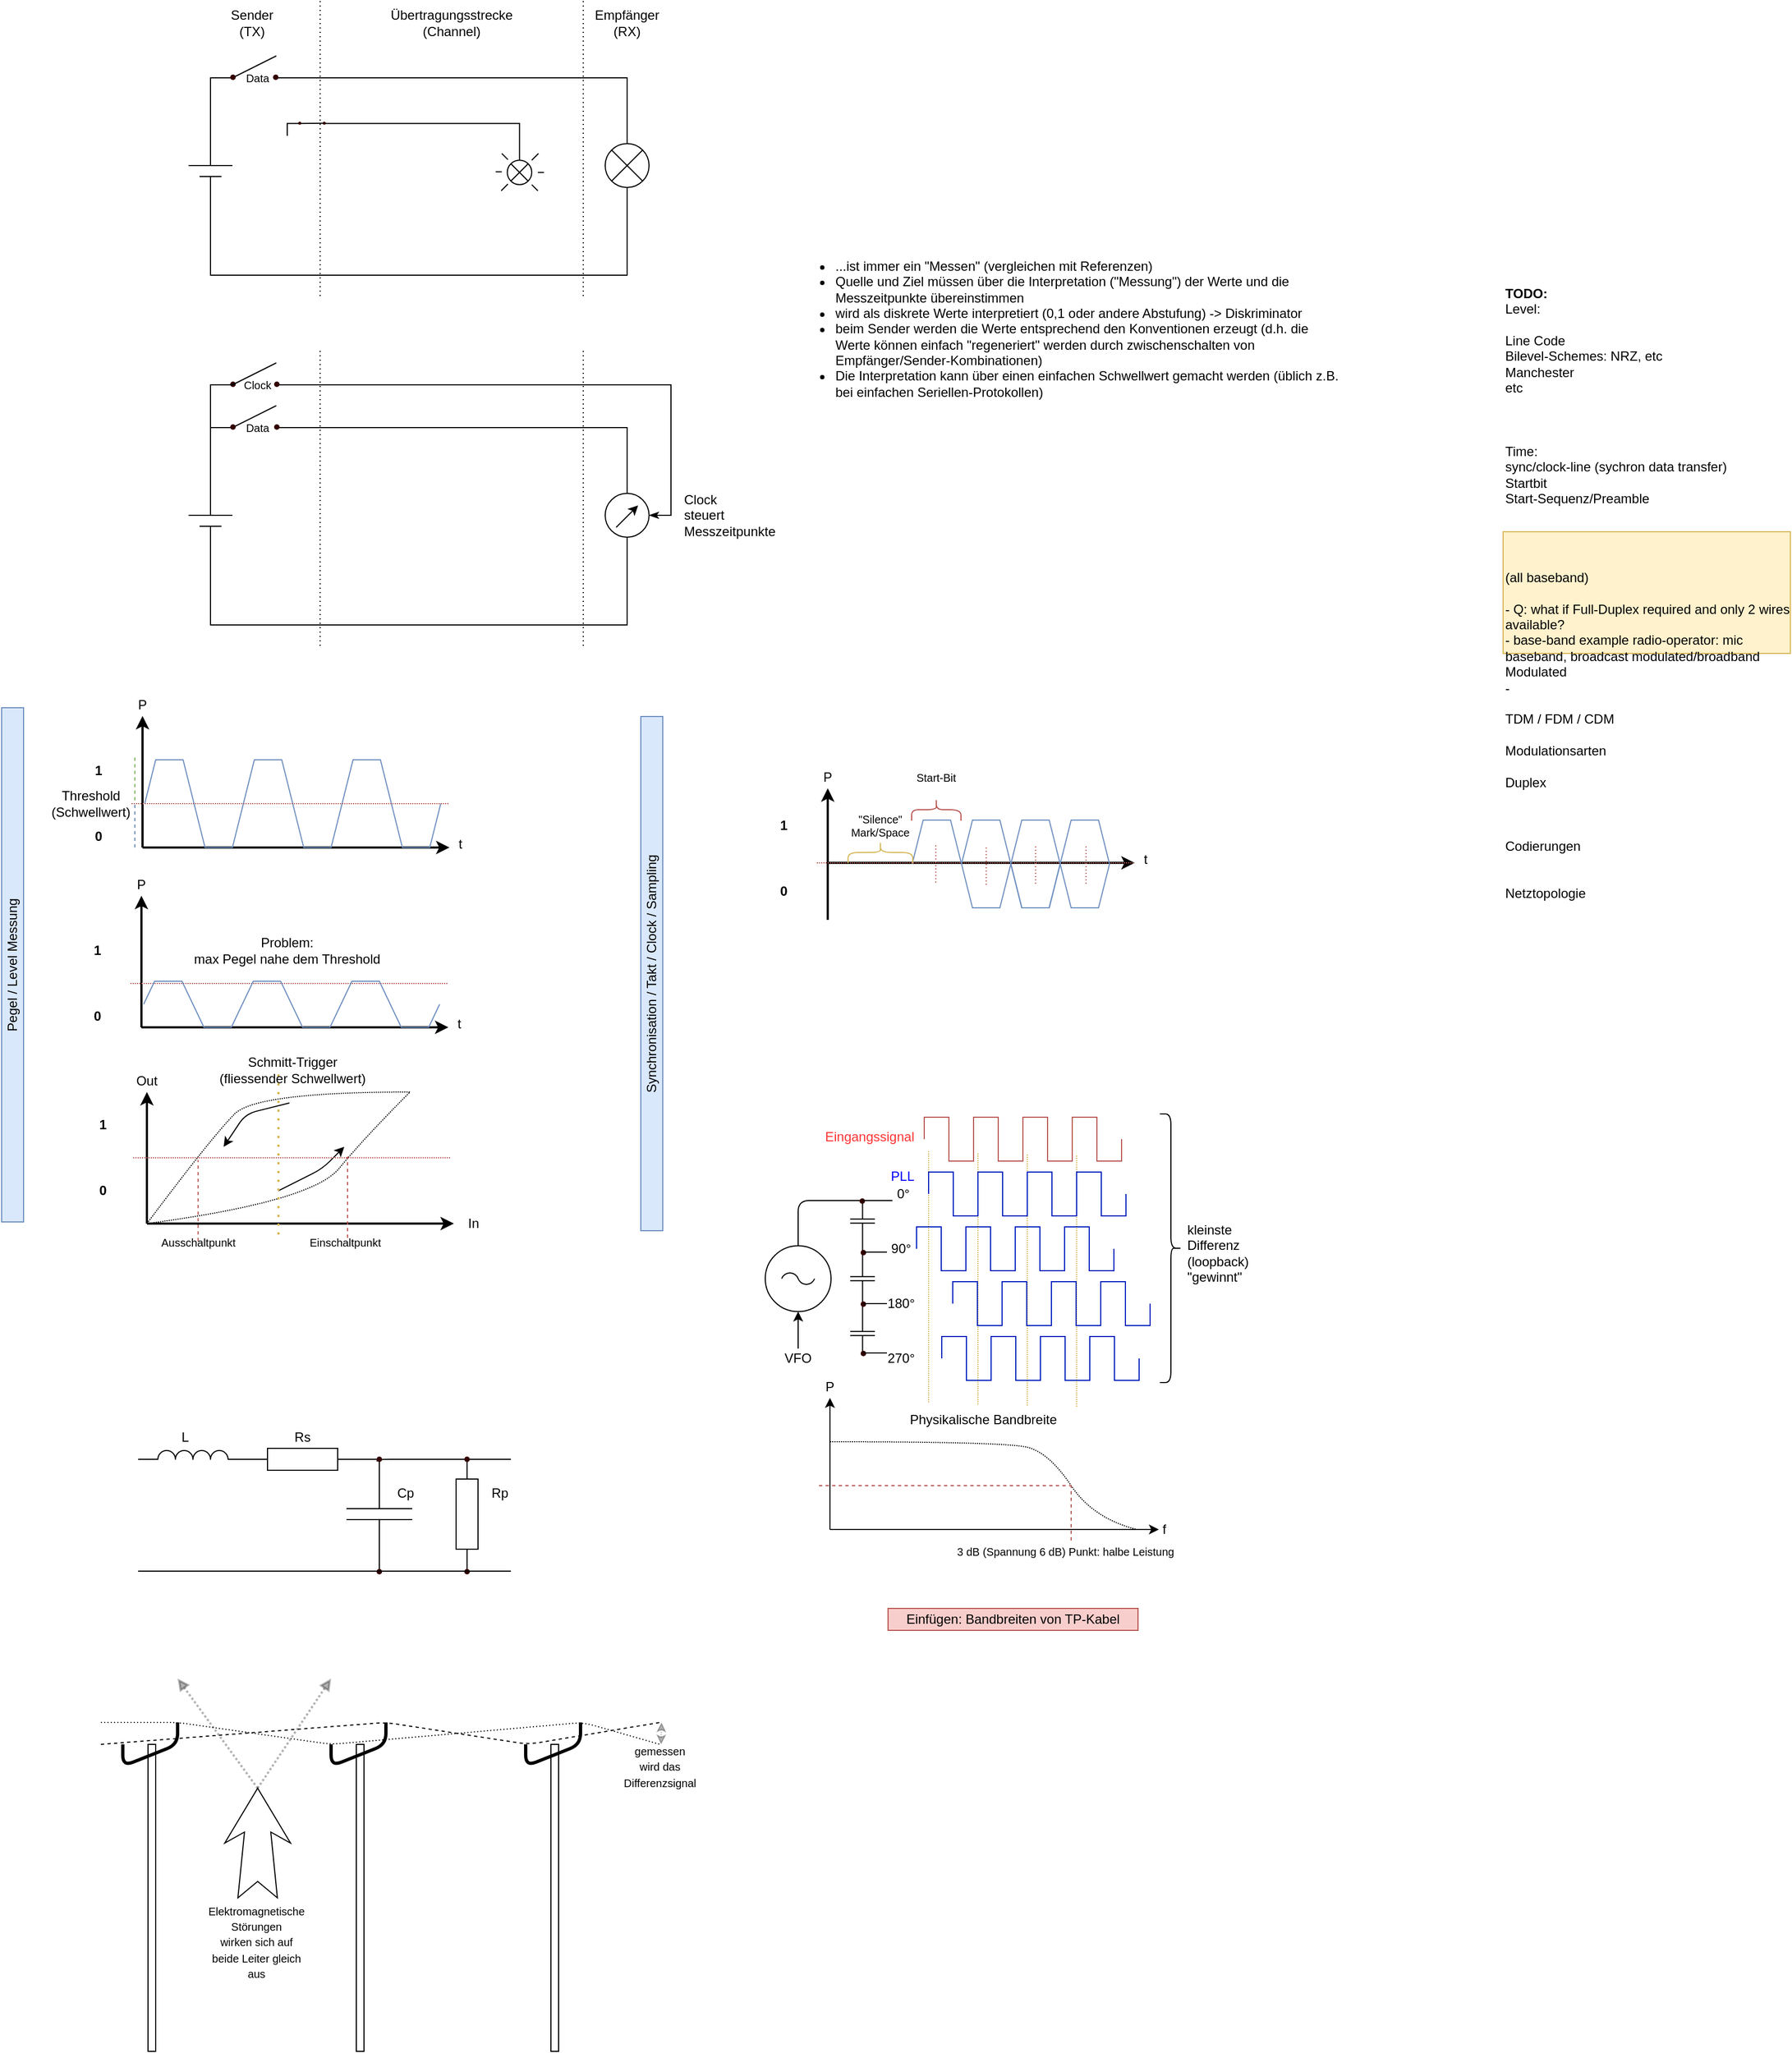 <mxfile version="13.7.3" type="github">
  <diagram id="912Zr3RTYpiyvAySCrGM" name="Page-1">
    <mxGraphModel dx="1185" dy="770" grid="0" gridSize="10" guides="1" tooltips="1" connect="1" arrows="1" fold="1" page="1" pageScale="1" pageWidth="1169" pageHeight="827" math="0" shadow="0">
      <root>
        <mxCell id="0" />
        <mxCell id="1" parent="0" />
        <mxCell id="sJ7a5gjdhDYtSohT_rVU-1" value="" style="endArrow=none;html=1;" parent="1" edge="1">
          <mxGeometry width="50" height="50" relative="1" as="geometry">
            <mxPoint x="200" y="200" as="sourcePoint" />
            <mxPoint x="240" y="200" as="targetPoint" />
          </mxGeometry>
        </mxCell>
        <mxCell id="sJ7a5gjdhDYtSohT_rVU-2" value="" style="endArrow=none;html=1;" parent="1" edge="1">
          <mxGeometry width="50" height="50" relative="1" as="geometry">
            <mxPoint x="210" y="210" as="sourcePoint" />
            <mxPoint x="230" y="210" as="targetPoint" />
          </mxGeometry>
        </mxCell>
        <mxCell id="sJ7a5gjdhDYtSohT_rVU-6" value="" style="endArrow=none;html=1;rounded=0;" parent="1" edge="1">
          <mxGeometry width="50" height="50" relative="1" as="geometry">
            <mxPoint x="280" y="120" as="sourcePoint" />
            <mxPoint x="600" y="190" as="targetPoint" />
            <Array as="points">
              <mxPoint x="600" y="120" />
            </Array>
          </mxGeometry>
        </mxCell>
        <mxCell id="sJ7a5gjdhDYtSohT_rVU-7" value="" style="endArrow=none;html=1;rounded=0;exitX=0.5;exitY=1;exitDx=0;exitDy=0;" parent="1" source="sJ7a5gjdhDYtSohT_rVU-8" edge="1">
          <mxGeometry width="50" height="50" relative="1" as="geometry">
            <mxPoint x="600" y="230" as="sourcePoint" />
            <mxPoint x="220" y="210" as="targetPoint" />
            <Array as="points">
              <mxPoint x="600" y="300" />
              <mxPoint x="415" y="300" />
              <mxPoint x="220" y="300" />
            </Array>
          </mxGeometry>
        </mxCell>
        <mxCell id="sJ7a5gjdhDYtSohT_rVU-8" value="" style="ellipse;whiteSpace=wrap;html=1;aspect=fixed;" parent="1" vertex="1">
          <mxGeometry x="580" y="180" width="40" height="40" as="geometry" />
        </mxCell>
        <mxCell id="sJ7a5gjdhDYtSohT_rVU-9" value="" style="endArrow=none;html=1;exitX=0;exitY=1;exitDx=0;exitDy=0;entryX=1;entryY=0;entryDx=0;entryDy=0;" parent="1" source="sJ7a5gjdhDYtSohT_rVU-8" target="sJ7a5gjdhDYtSohT_rVU-8" edge="1">
          <mxGeometry width="50" height="50" relative="1" as="geometry">
            <mxPoint x="560" y="500" as="sourcePoint" />
            <mxPoint x="610" y="450" as="targetPoint" />
          </mxGeometry>
        </mxCell>
        <mxCell id="sJ7a5gjdhDYtSohT_rVU-10" value="" style="endArrow=none;html=1;exitX=0;exitY=0;exitDx=0;exitDy=0;entryX=1;entryY=1;entryDx=0;entryDy=0;" parent="1" source="sJ7a5gjdhDYtSohT_rVU-8" target="sJ7a5gjdhDYtSohT_rVU-8" edge="1">
          <mxGeometry width="50" height="50" relative="1" as="geometry">
            <mxPoint x="560" y="500" as="sourcePoint" />
            <mxPoint x="610" y="450" as="targetPoint" />
          </mxGeometry>
        </mxCell>
        <mxCell id="sJ7a5gjdhDYtSohT_rVU-11" value="" style="endArrow=none;html=1;rounded=0;" parent="1" edge="1">
          <mxGeometry width="50" height="50" relative="1" as="geometry">
            <mxPoint x="220" y="200" as="sourcePoint" />
            <mxPoint x="240" y="120" as="targetPoint" />
            <Array as="points">
              <mxPoint x="220" y="120" />
            </Array>
          </mxGeometry>
        </mxCell>
        <mxCell id="sJ7a5gjdhDYtSohT_rVU-12" value="" style="endArrow=none;html=1;" parent="1" edge="1">
          <mxGeometry width="50" height="50" relative="1" as="geometry">
            <mxPoint x="240" y="120" as="sourcePoint" />
            <mxPoint x="280" y="100" as="targetPoint" />
          </mxGeometry>
        </mxCell>
        <mxCell id="sJ7a5gjdhDYtSohT_rVU-16" value="" style="ellipse;whiteSpace=wrap;html=1;aspect=fixed;fillColor=#330000;strokeColor=none;" parent="1" vertex="1">
          <mxGeometry x="238" y="117" width="5" height="5" as="geometry" />
        </mxCell>
        <mxCell id="sJ7a5gjdhDYtSohT_rVU-17" value="" style="endArrow=none;dashed=1;html=1;dashPattern=1 3;strokeWidth=1;" parent="1" edge="1">
          <mxGeometry width="50" height="50" relative="1" as="geometry">
            <mxPoint x="320" y="50" as="sourcePoint" />
            <mxPoint x="320" y="320" as="targetPoint" />
          </mxGeometry>
        </mxCell>
        <mxCell id="sJ7a5gjdhDYtSohT_rVU-18" value="" style="endArrow=none;dashed=1;html=1;dashPattern=1 3;strokeWidth=1;" parent="1" edge="1">
          <mxGeometry width="50" height="50" relative="1" as="geometry">
            <mxPoint x="560" y="50" as="sourcePoint" />
            <mxPoint x="560" y="320" as="targetPoint" />
          </mxGeometry>
        </mxCell>
        <mxCell id="sJ7a5gjdhDYtSohT_rVU-20" value="Sender&lt;br&gt;(TX)" style="text;html=1;strokeColor=none;fillColor=none;align=center;verticalAlign=middle;whiteSpace=wrap;rounded=0;" parent="1" vertex="1">
          <mxGeometry x="238" y="60" width="40" height="20" as="geometry" />
        </mxCell>
        <mxCell id="sJ7a5gjdhDYtSohT_rVU-21" value="Übertragungsstrecke&lt;br&gt;(Channel)" style="text;html=1;strokeColor=none;fillColor=none;align=center;verticalAlign=middle;whiteSpace=wrap;rounded=0;" parent="1" vertex="1">
          <mxGeometry x="420" y="60" width="40" height="20" as="geometry" />
        </mxCell>
        <mxCell id="sJ7a5gjdhDYtSohT_rVU-22" value="Empfänger&lt;br&gt;(RX)" style="text;html=1;strokeColor=none;fillColor=none;align=center;verticalAlign=middle;whiteSpace=wrap;rounded=0;" parent="1" vertex="1">
          <mxGeometry x="580" y="60" width="40" height="20" as="geometry" />
        </mxCell>
        <mxCell id="sJ7a5gjdhDYtSohT_rVU-23" value="" style="endArrow=none;html=1;" parent="1" edge="1">
          <mxGeometry width="50" height="50" relative="1" as="geometry">
            <mxPoint x="200" y="519.0" as="sourcePoint" />
            <mxPoint x="240" y="519.0" as="targetPoint" />
          </mxGeometry>
        </mxCell>
        <mxCell id="sJ7a5gjdhDYtSohT_rVU-24" value="" style="endArrow=none;html=1;" parent="1" edge="1">
          <mxGeometry width="50" height="50" relative="1" as="geometry">
            <mxPoint x="210" y="529.0" as="sourcePoint" />
            <mxPoint x="230" y="529.0" as="targetPoint" />
          </mxGeometry>
        </mxCell>
        <mxCell id="sJ7a5gjdhDYtSohT_rVU-25" value="" style="endArrow=none;html=1;rounded=0;" parent="1" edge="1">
          <mxGeometry width="50" height="50" relative="1" as="geometry">
            <mxPoint x="280" y="439.0" as="sourcePoint" />
            <mxPoint x="600" y="509.0" as="targetPoint" />
            <Array as="points">
              <mxPoint x="600" y="439" />
            </Array>
          </mxGeometry>
        </mxCell>
        <mxCell id="sJ7a5gjdhDYtSohT_rVU-26" value="" style="endArrow=none;html=1;rounded=0;exitX=0.5;exitY=1;exitDx=0;exitDy=0;" parent="1" source="sJ7a5gjdhDYtSohT_rVU-27" edge="1">
          <mxGeometry width="50" height="50" relative="1" as="geometry">
            <mxPoint x="600" y="549" as="sourcePoint" />
            <mxPoint x="220" y="529.0" as="targetPoint" />
            <Array as="points">
              <mxPoint x="600" y="619" />
              <mxPoint x="415" y="619" />
              <mxPoint x="220" y="619" />
            </Array>
          </mxGeometry>
        </mxCell>
        <mxCell id="sJ7a5gjdhDYtSohT_rVU-27" value="" style="ellipse;whiteSpace=wrap;html=1;aspect=fixed;" parent="1" vertex="1">
          <mxGeometry x="580" y="499" width="40" height="40" as="geometry" />
        </mxCell>
        <mxCell id="sJ7a5gjdhDYtSohT_rVU-30" value="" style="endArrow=none;html=1;rounded=0;" parent="1" edge="1">
          <mxGeometry width="50" height="50" relative="1" as="geometry">
            <mxPoint x="220" y="519.0" as="sourcePoint" />
            <mxPoint x="240" y="439.0" as="targetPoint" />
            <Array as="points">
              <mxPoint x="220" y="439" />
            </Array>
          </mxGeometry>
        </mxCell>
        <mxCell id="sJ7a5gjdhDYtSohT_rVU-31" value="" style="endArrow=none;html=1;" parent="1" edge="1">
          <mxGeometry width="50" height="50" relative="1" as="geometry">
            <mxPoint x="240" y="439.0" as="sourcePoint" />
            <mxPoint x="280" y="419.0" as="targetPoint" />
          </mxGeometry>
        </mxCell>
        <mxCell id="sJ7a5gjdhDYtSohT_rVU-32" value="" style="ellipse;whiteSpace=wrap;html=1;aspect=fixed;fillColor=#330000;strokeColor=none;" parent="1" vertex="1">
          <mxGeometry x="238" y="436" width="5" height="5" as="geometry" />
        </mxCell>
        <mxCell id="sJ7a5gjdhDYtSohT_rVU-33" value="" style="endArrow=none;dashed=1;html=1;dashPattern=1 3;strokeWidth=1;" parent="1" edge="1">
          <mxGeometry width="50" height="50" relative="1" as="geometry">
            <mxPoint x="320" y="369" as="sourcePoint" />
            <mxPoint x="320" y="639.0" as="targetPoint" />
          </mxGeometry>
        </mxCell>
        <mxCell id="sJ7a5gjdhDYtSohT_rVU-34" value="" style="endArrow=none;dashed=1;html=1;dashPattern=1 3;strokeWidth=1;" parent="1" edge="1">
          <mxGeometry width="50" height="50" relative="1" as="geometry">
            <mxPoint x="560" y="369" as="sourcePoint" />
            <mxPoint x="560" y="639.0" as="targetPoint" />
          </mxGeometry>
        </mxCell>
        <mxCell id="sJ7a5gjdhDYtSohT_rVU-38" value="" style="ellipse;whiteSpace=wrap;html=1;aspect=fixed;fillColor=#330000;strokeColor=none;" parent="1" vertex="1">
          <mxGeometry x="238" y="397" width="5" height="5" as="geometry" />
        </mxCell>
        <mxCell id="sJ7a5gjdhDYtSohT_rVU-39" value="" style="endArrow=none;html=1;" parent="1" edge="1">
          <mxGeometry width="50" height="50" relative="1" as="geometry">
            <mxPoint x="240" y="400" as="sourcePoint" />
            <mxPoint x="280" y="380" as="targetPoint" />
          </mxGeometry>
        </mxCell>
        <mxCell id="sJ7a5gjdhDYtSohT_rVU-40" value="" style="endArrow=none;html=1;rounded=0;" parent="1" edge="1">
          <mxGeometry width="50" height="50" relative="1" as="geometry">
            <mxPoint x="220" y="480" as="sourcePoint" />
            <mxPoint x="240" y="400" as="targetPoint" />
            <Array as="points">
              <mxPoint x="220" y="400" />
            </Array>
          </mxGeometry>
        </mxCell>
        <mxCell id="sJ7a5gjdhDYtSohT_rVU-41" value="Data" style="text;html=1;strokeColor=none;fillColor=none;align=center;verticalAlign=middle;whiteSpace=wrap;rounded=0;fontSize=10;" parent="1" vertex="1">
          <mxGeometry x="243" y="109.5" width="40" height="20" as="geometry" />
        </mxCell>
        <mxCell id="sJ7a5gjdhDYtSohT_rVU-42" value="Data" style="text;html=1;strokeColor=none;fillColor=none;align=center;verticalAlign=middle;whiteSpace=wrap;rounded=0;fontSize=10;" parent="1" vertex="1">
          <mxGeometry x="243" y="428.5" width="40" height="20" as="geometry" />
        </mxCell>
        <mxCell id="sJ7a5gjdhDYtSohT_rVU-43" value="Clock" style="text;html=1;strokeColor=none;fillColor=none;align=center;verticalAlign=middle;whiteSpace=wrap;rounded=0;fontSize=10;" parent="1" vertex="1">
          <mxGeometry x="243" y="389.5" width="40" height="20" as="geometry" />
        </mxCell>
        <mxCell id="sJ7a5gjdhDYtSohT_rVU-44" value="" style="endArrow=classicThin;html=1;rounded=0;entryX=1;entryY=0.5;entryDx=0;entryDy=0;endFill=1;" parent="1" target="sJ7a5gjdhDYtSohT_rVU-27" edge="1">
          <mxGeometry width="50" height="50" relative="1" as="geometry">
            <mxPoint x="280" y="400" as="sourcePoint" />
            <mxPoint x="640" y="540" as="targetPoint" />
            <Array as="points">
              <mxPoint x="640" y="400" />
              <mxPoint x="640" y="519" />
            </Array>
          </mxGeometry>
        </mxCell>
        <mxCell id="sJ7a5gjdhDYtSohT_rVU-46" value="" style="endArrow=classic;html=1;strokeWidth=1;fontSize=10;" parent="1" edge="1">
          <mxGeometry width="50" height="50" relative="1" as="geometry">
            <mxPoint x="590" y="530" as="sourcePoint" />
            <mxPoint x="610" y="510" as="targetPoint" />
          </mxGeometry>
        </mxCell>
        <mxCell id="SCZseLFrCrhYVlRCKKbG-1" value="Clock&lt;br&gt;steuert&lt;br&gt;Messzeitpunkte" style="text;html=1;strokeColor=none;fillColor=none;align=left;verticalAlign=middle;whiteSpace=wrap;rounded=0;" parent="1" vertex="1">
          <mxGeometry x="650" y="509" width="40" height="20" as="geometry" />
        </mxCell>
        <mxCell id="SCZseLFrCrhYVlRCKKbG-12" value="" style="ellipse;whiteSpace=wrap;html=1;aspect=fixed;fillColor=#330000;strokeColor=none;" parent="1" vertex="1">
          <mxGeometry x="277" y="117" width="5" height="5" as="geometry" />
        </mxCell>
        <mxCell id="SCZseLFrCrhYVlRCKKbG-22" value="" style="group" parent="1" vertex="1" connectable="0">
          <mxGeometry x="290" y="160" width="234.16" height="63" as="geometry" />
        </mxCell>
        <mxCell id="SCZseLFrCrhYVlRCKKbG-4" value="" style="endArrow=none;html=1;rounded=0;" parent="SCZseLFrCrhYVlRCKKbG-22" edge="1">
          <mxGeometry width="50" height="50" relative="1" as="geometry">
            <mxPoint x="33.451" y="1.673" as="sourcePoint" />
            <mxPoint x="211.859" y="40.699" as="targetPoint" />
            <Array as="points">
              <mxPoint x="211.859" y="1.673" />
            </Array>
          </mxGeometry>
        </mxCell>
        <mxCell id="SCZseLFrCrhYVlRCKKbG-5" value="" style="ellipse;whiteSpace=wrap;html=1;aspect=fixed;" parent="SCZseLFrCrhYVlRCKKbG-22" vertex="1">
          <mxGeometry x="200.709" y="35.124" width="22.301" height="22.301" as="geometry" />
        </mxCell>
        <mxCell id="SCZseLFrCrhYVlRCKKbG-6" value="" style="endArrow=none;html=1;exitX=0;exitY=1;exitDx=0;exitDy=0;entryX=1;entryY=0;entryDx=0;entryDy=0;" parent="SCZseLFrCrhYVlRCKKbG-22" source="SCZseLFrCrhYVlRCKKbG-5" target="SCZseLFrCrhYVlRCKKbG-5" edge="1">
          <mxGeometry width="50" height="50" relative="1" as="geometry">
            <mxPoint x="189.558" y="213.531" as="sourcePoint" />
            <mxPoint x="217.434" y="185.655" as="targetPoint" />
          </mxGeometry>
        </mxCell>
        <mxCell id="SCZseLFrCrhYVlRCKKbG-7" value="" style="endArrow=none;html=1;exitX=0;exitY=0;exitDx=0;exitDy=0;entryX=1;entryY=1;entryDx=0;entryDy=0;" parent="SCZseLFrCrhYVlRCKKbG-22" source="SCZseLFrCrhYVlRCKKbG-5" target="SCZseLFrCrhYVlRCKKbG-5" edge="1">
          <mxGeometry width="50" height="50" relative="1" as="geometry">
            <mxPoint x="189.558" y="213.531" as="sourcePoint" />
            <mxPoint x="217.434" y="185.655" as="targetPoint" />
          </mxGeometry>
        </mxCell>
        <mxCell id="SCZseLFrCrhYVlRCKKbG-8" value="" style="endArrow=none;html=1;rounded=0;" parent="SCZseLFrCrhYVlRCKKbG-22" edge="1">
          <mxGeometry width="50" height="50" relative="1" as="geometry">
            <mxPoint y="12.823" as="sourcePoint" />
            <mxPoint x="11.15" y="1.673" as="targetPoint" />
            <Array as="points">
              <mxPoint y="1.673" />
            </Array>
          </mxGeometry>
        </mxCell>
        <mxCell id="SCZseLFrCrhYVlRCKKbG-9" value="" style="endArrow=none;html=1;entryX=1;entryY=0.5;entryDx=0;entryDy=0;" parent="SCZseLFrCrhYVlRCKKbG-22" edge="1">
          <mxGeometry width="50" height="50" relative="1" as="geometry">
            <mxPoint x="11.15" y="1.673" as="sourcePoint" />
            <mxPoint x="35.124" y="1.394" as="targetPoint" />
          </mxGeometry>
        </mxCell>
        <mxCell id="SCZseLFrCrhYVlRCKKbG-10" value="" style="ellipse;whiteSpace=wrap;html=1;aspect=fixed;fillColor=#330000;strokeColor=none;" parent="SCZseLFrCrhYVlRCKKbG-22" vertex="1">
          <mxGeometry x="10.035" width="2.788" height="2.788" as="geometry" />
        </mxCell>
        <mxCell id="SCZseLFrCrhYVlRCKKbG-13" value="" style="ellipse;whiteSpace=wrap;html=1;aspect=fixed;fillColor=#330000;strokeColor=none;" parent="SCZseLFrCrhYVlRCKKbG-22" vertex="1">
          <mxGeometry x="32.336" width="2.788" height="2.788" as="geometry" />
        </mxCell>
        <mxCell id="SCZseLFrCrhYVlRCKKbG-14" value="" style="endArrow=none;html=1;" parent="SCZseLFrCrhYVlRCKKbG-22" edge="1">
          <mxGeometry width="50" height="50" relative="1" as="geometry">
            <mxPoint x="223.01" y="35.124" as="sourcePoint" />
            <mxPoint x="229.142" y="28.991" as="targetPoint" />
          </mxGeometry>
        </mxCell>
        <mxCell id="SCZseLFrCrhYVlRCKKbG-16" value="" style="endArrow=none;html=1;" parent="SCZseLFrCrhYVlRCKKbG-22" edge="1">
          <mxGeometry width="50" height="50" relative="1" as="geometry">
            <mxPoint x="228.585" y="46.274" as="sourcePoint" />
            <mxPoint x="234.16" y="46.274" as="targetPoint" />
          </mxGeometry>
        </mxCell>
        <mxCell id="SCZseLFrCrhYVlRCKKbG-17" value="" style="endArrow=none;html=1;" parent="SCZseLFrCrhYVlRCKKbG-22" edge="1">
          <mxGeometry width="50" height="50" relative="1" as="geometry">
            <mxPoint x="223.01" y="57.425" as="sourcePoint" />
            <mxPoint x="228.585" y="63" as="targetPoint" />
          </mxGeometry>
        </mxCell>
        <mxCell id="SCZseLFrCrhYVlRCKKbG-21" value="" style="group;flipH=1;flipV=1;rotation=-180;" parent="SCZseLFrCrhYVlRCKKbG-22" vertex="1" connectable="0">
          <mxGeometry x="190.116" y="28.991" width="11.15" height="34.009" as="geometry" />
        </mxCell>
        <mxCell id="SCZseLFrCrhYVlRCKKbG-18" value="" style="endArrow=none;html=1;" parent="SCZseLFrCrhYVlRCKKbG-21" edge="1">
          <mxGeometry width="50" height="50" relative="1" as="geometry">
            <mxPoint x="11.15" y="27.876" as="sourcePoint" />
            <mxPoint x="5.018" y="34.009" as="targetPoint" />
          </mxGeometry>
        </mxCell>
        <mxCell id="SCZseLFrCrhYVlRCKKbG-19" value="" style="endArrow=none;html=1;" parent="SCZseLFrCrhYVlRCKKbG-21" edge="1">
          <mxGeometry width="50" height="50" relative="1" as="geometry">
            <mxPoint x="5.575" y="16.726" as="sourcePoint" />
            <mxPoint y="16.726" as="targetPoint" />
          </mxGeometry>
        </mxCell>
        <mxCell id="SCZseLFrCrhYVlRCKKbG-20" value="" style="endArrow=none;html=1;" parent="SCZseLFrCrhYVlRCKKbG-21" edge="1">
          <mxGeometry width="50" height="50" relative="1" as="geometry">
            <mxPoint x="11.15" y="5.575" as="sourcePoint" />
            <mxPoint x="5.575" as="targetPoint" />
          </mxGeometry>
        </mxCell>
        <mxCell id="SCZseLFrCrhYVlRCKKbG-132" value="Einfügen: Bandbreiten von TP-Kabel" style="text;html=1;strokeColor=#b85450;fillColor=#f8cecc;align=center;verticalAlign=middle;whiteSpace=wrap;rounded=0;fontSize=12;" parent="1" vertex="1">
          <mxGeometry x="838" y="1516" width="228" height="20" as="geometry" />
        </mxCell>
        <mxCell id="SCZseLFrCrhYVlRCKKbG-207" value="Pegel / Level Messung" style="text;html=1;strokeColor=#6c8ebf;fillColor=#dae8fc;align=center;verticalAlign=middle;whiteSpace=wrap;rounded=0;fontSize=12;rotation=-90;" parent="1" vertex="1">
          <mxGeometry x="-195" y="919" width="469" height="20" as="geometry" />
        </mxCell>
        <mxCell id="lTmBYxLJnF9V94jLEyZx-1" value="" style="group" vertex="1" connectable="0" parent="1">
          <mxGeometry x="726" y="1065" width="423" height="267" as="geometry" />
        </mxCell>
        <mxCell id="SCZseLFrCrhYVlRCKKbG-59" value="0°" style="text;html=1;strokeColor=none;fillColor=none;align=center;verticalAlign=middle;whiteSpace=wrap;rounded=0;" parent="lTmBYxLJnF9V94jLEyZx-1" vertex="1">
          <mxGeometry x="106" y="63" width="40" height="20" as="geometry" />
        </mxCell>
        <mxCell id="SCZseLFrCrhYVlRCKKbG-60" value="90°" style="text;html=1;strokeColor=none;fillColor=none;align=center;verticalAlign=middle;whiteSpace=wrap;rounded=0;" parent="lTmBYxLJnF9V94jLEyZx-1" vertex="1">
          <mxGeometry x="104" y="113" width="40" height="20" as="geometry" />
        </mxCell>
        <mxCell id="SCZseLFrCrhYVlRCKKbG-61" value="180°" style="text;html=1;strokeColor=none;fillColor=none;align=center;verticalAlign=middle;whiteSpace=wrap;rounded=0;" parent="lTmBYxLJnF9V94jLEyZx-1" vertex="1">
          <mxGeometry x="104" y="163" width="40" height="20" as="geometry" />
        </mxCell>
        <mxCell id="SCZseLFrCrhYVlRCKKbG-62" value="270°" style="text;html=1;strokeColor=none;fillColor=none;align=center;verticalAlign=middle;whiteSpace=wrap;rounded=0;" parent="lTmBYxLJnF9V94jLEyZx-1" vertex="1">
          <mxGeometry x="104" y="213" width="40" height="20" as="geometry" />
        </mxCell>
        <mxCell id="SCZseLFrCrhYVlRCKKbG-163" value="" style="endArrow=none;dashed=1;html=1;dashPattern=1 1;strokeWidth=1;fontSize=12;fillColor=#fff2cc;strokeColor=#d6b656;" parent="lTmBYxLJnF9V94jLEyZx-1" edge="1">
          <mxGeometry width="50" height="50" relative="1" as="geometry">
            <mxPoint x="149" y="263" as="sourcePoint" />
            <mxPoint x="149" y="33" as="targetPoint" />
          </mxGeometry>
        </mxCell>
        <mxCell id="SCZseLFrCrhYVlRCKKbG-164" value="" style="endArrow=none;dashed=1;html=1;dashPattern=1 1;strokeWidth=1;fontSize=12;fillColor=#fff2cc;strokeColor=#d6b656;" parent="lTmBYxLJnF9V94jLEyZx-1" edge="1">
          <mxGeometry width="50" height="50" relative="1" as="geometry">
            <mxPoint x="194" y="265" as="sourcePoint" />
            <mxPoint x="194" y="35" as="targetPoint" />
          </mxGeometry>
        </mxCell>
        <mxCell id="SCZseLFrCrhYVlRCKKbG-165" value="" style="endArrow=none;dashed=1;html=1;dashPattern=1 1;strokeWidth=1;fontSize=12;fillColor=#fff2cc;strokeColor=#d6b656;" parent="lTmBYxLJnF9V94jLEyZx-1" edge="1">
          <mxGeometry width="50" height="50" relative="1" as="geometry">
            <mxPoint x="239" y="266" as="sourcePoint" />
            <mxPoint x="239" y="36" as="targetPoint" />
          </mxGeometry>
        </mxCell>
        <mxCell id="SCZseLFrCrhYVlRCKKbG-166" value="" style="endArrow=none;dashed=1;html=1;dashPattern=1 1;strokeWidth=1;fontSize=12;fillColor=#fff2cc;strokeColor=#d6b656;" parent="lTmBYxLJnF9V94jLEyZx-1" edge="1">
          <mxGeometry width="50" height="50" relative="1" as="geometry">
            <mxPoint x="284" y="267" as="sourcePoint" />
            <mxPoint x="284" y="37" as="targetPoint" />
          </mxGeometry>
        </mxCell>
        <mxCell id="SCZseLFrCrhYVlRCKKbG-167" value="" style="pointerEvents=1;verticalLabelPosition=bottom;shadow=0;dashed=0;align=center;html=1;verticalAlign=top;shape=mxgraph.electrical.signal_sources.ac_source;fontSize=12;" parent="lTmBYxLJnF9V94jLEyZx-1" vertex="1">
          <mxGeometry y="120.25" width="60" height="60" as="geometry" />
        </mxCell>
        <mxCell id="SCZseLFrCrhYVlRCKKbG-169" value="" style="pointerEvents=1;verticalLabelPosition=bottom;shadow=0;dashed=0;align=center;html=1;verticalAlign=top;shape=mxgraph.electrical.capacitors.capacitor_1;fontSize=12;rotation=-90;" parent="lTmBYxLJnF9V94jLEyZx-1" vertex="1">
          <mxGeometry x="70" y="86.5" width="37.5" height="22.5" as="geometry" />
        </mxCell>
        <mxCell id="SCZseLFrCrhYVlRCKKbG-171" value="" style="pointerEvents=1;verticalLabelPosition=bottom;shadow=0;dashed=0;align=center;html=1;verticalAlign=top;shape=mxgraph.electrical.capacitors.capacitor_1;fontSize=12;rotation=-90;" parent="lTmBYxLJnF9V94jLEyZx-1" vertex="1">
          <mxGeometry x="70" y="189" width="37.5" height="22.5" as="geometry" />
        </mxCell>
        <mxCell id="SCZseLFrCrhYVlRCKKbG-172" value="" style="pointerEvents=1;verticalLabelPosition=bottom;shadow=0;dashed=0;align=center;html=1;verticalAlign=top;shape=mxgraph.electrical.capacitors.capacitor_1;fontSize=12;rotation=-90;" parent="lTmBYxLJnF9V94jLEyZx-1" vertex="1">
          <mxGeometry x="70" y="139" width="37.5" height="22.5" as="geometry" />
        </mxCell>
        <mxCell id="SCZseLFrCrhYVlRCKKbG-173" value="" style="endArrow=none;html=1;strokeWidth=1;fontSize=12;entryX=0;entryY=0.5;entryDx=0;entryDy=0;entryPerimeter=0;exitX=1;exitY=0.5;exitDx=0;exitDy=0;exitPerimeter=0;" parent="lTmBYxLJnF9V94jLEyZx-1" source="SCZseLFrCrhYVlRCKKbG-172" target="SCZseLFrCrhYVlRCKKbG-169" edge="1">
          <mxGeometry width="50" height="50" relative="1" as="geometry">
            <mxPoint x="392" y="119" as="sourcePoint" />
            <mxPoint x="442" y="69" as="targetPoint" />
          </mxGeometry>
        </mxCell>
        <mxCell id="SCZseLFrCrhYVlRCKKbG-175" value="" style="endArrow=none;html=1;strokeWidth=1;fontSize=12;entryX=0;entryY=0.5;entryDx=0;entryDy=0;entryPerimeter=0;exitX=1;exitY=0.5;exitDx=0;exitDy=0;exitPerimeter=0;" parent="lTmBYxLJnF9V94jLEyZx-1" source="SCZseLFrCrhYVlRCKKbG-171" target="SCZseLFrCrhYVlRCKKbG-172" edge="1">
          <mxGeometry width="50" height="50" relative="1" as="geometry">
            <mxPoint x="74" y="209" as="sourcePoint" />
            <mxPoint x="300" y="129" as="targetPoint" />
          </mxGeometry>
        </mxCell>
        <mxCell id="SCZseLFrCrhYVlRCKKbG-176" value="" style="endArrow=none;html=1;strokeWidth=1;fontSize=12;exitX=0.5;exitY=0;exitDx=0;exitDy=0;exitPerimeter=0;entryX=1;entryY=0.5;entryDx=0;entryDy=0;entryPerimeter=0;" parent="lTmBYxLJnF9V94jLEyZx-1" source="SCZseLFrCrhYVlRCKKbG-167" target="SCZseLFrCrhYVlRCKKbG-169" edge="1">
          <mxGeometry width="50" height="50" relative="1" as="geometry">
            <mxPoint x="250" y="203" as="sourcePoint" />
            <mxPoint x="300" y="153" as="targetPoint" />
            <Array as="points">
              <mxPoint x="30" y="79" />
            </Array>
          </mxGeometry>
        </mxCell>
        <mxCell id="SCZseLFrCrhYVlRCKKbG-177" value="" style="ellipse;whiteSpace=wrap;html=1;aspect=fixed;fillColor=#330000;strokeColor=none;" parent="lTmBYxLJnF9V94jLEyZx-1" vertex="1">
          <mxGeometry x="86" y="77" width="5" height="5" as="geometry" />
        </mxCell>
        <mxCell id="SCZseLFrCrhYVlRCKKbG-180" value="" style="endArrow=none;html=1;strokeWidth=1;fontSize=12;exitX=1;exitY=0.5;exitDx=0;exitDy=0;exitPerimeter=0;entryX=0.25;entryY=0.8;entryDx=0;entryDy=0;entryPerimeter=0;" parent="lTmBYxLJnF9V94jLEyZx-1" source="SCZseLFrCrhYVlRCKKbG-169" target="SCZseLFrCrhYVlRCKKbG-59" edge="1">
          <mxGeometry width="50" height="50" relative="1" as="geometry">
            <mxPoint x="250" y="203" as="sourcePoint" />
            <mxPoint x="300" y="153" as="targetPoint" />
          </mxGeometry>
        </mxCell>
        <mxCell id="SCZseLFrCrhYVlRCKKbG-181" value="" style="ellipse;whiteSpace=wrap;html=1;aspect=fixed;fillColor=#330000;strokeColor=none;" parent="lTmBYxLJnF9V94jLEyZx-1" vertex="1">
          <mxGeometry x="87" y="124" width="5" height="5" as="geometry" />
        </mxCell>
        <mxCell id="SCZseLFrCrhYVlRCKKbG-182" value="" style="endArrow=none;html=1;strokeWidth=1;fontSize=12;exitX=1;exitY=0.5;exitDx=0;exitDy=0;exitPerimeter=0;entryX=0.25;entryY=0.8;entryDx=0;entryDy=0;entryPerimeter=0;" parent="lTmBYxLJnF9V94jLEyZx-1" edge="1">
          <mxGeometry width="50" height="50" relative="1" as="geometry">
            <mxPoint x="89.75" y="126" as="sourcePoint" />
            <mxPoint x="111" y="126" as="targetPoint" />
          </mxGeometry>
        </mxCell>
        <mxCell id="SCZseLFrCrhYVlRCKKbG-183" value="" style="ellipse;whiteSpace=wrap;html=1;aspect=fixed;fillColor=#330000;strokeColor=none;" parent="lTmBYxLJnF9V94jLEyZx-1" vertex="1">
          <mxGeometry x="87" y="171" width="5" height="5" as="geometry" />
        </mxCell>
        <mxCell id="SCZseLFrCrhYVlRCKKbG-184" value="" style="endArrow=none;html=1;strokeWidth=1;fontSize=12;exitX=1;exitY=0.5;exitDx=0;exitDy=0;exitPerimeter=0;entryX=0.25;entryY=0.8;entryDx=0;entryDy=0;entryPerimeter=0;" parent="lTmBYxLJnF9V94jLEyZx-1" edge="1">
          <mxGeometry width="50" height="50" relative="1" as="geometry">
            <mxPoint x="89.75" y="173" as="sourcePoint" />
            <mxPoint x="111" y="173" as="targetPoint" />
          </mxGeometry>
        </mxCell>
        <mxCell id="SCZseLFrCrhYVlRCKKbG-185" value="" style="ellipse;whiteSpace=wrap;html=1;aspect=fixed;fillColor=#330000;strokeColor=none;" parent="lTmBYxLJnF9V94jLEyZx-1" vertex="1">
          <mxGeometry x="87" y="216" width="5" height="5" as="geometry" />
        </mxCell>
        <mxCell id="SCZseLFrCrhYVlRCKKbG-186" value="" style="endArrow=none;html=1;strokeWidth=1;fontSize=12;exitX=1;exitY=0.5;exitDx=0;exitDy=0;exitPerimeter=0;entryX=0.25;entryY=0.8;entryDx=0;entryDy=0;entryPerimeter=0;" parent="lTmBYxLJnF9V94jLEyZx-1" edge="1">
          <mxGeometry width="50" height="50" relative="1" as="geometry">
            <mxPoint x="89.75" y="218" as="sourcePoint" />
            <mxPoint x="111" y="218" as="targetPoint" />
          </mxGeometry>
        </mxCell>
        <mxCell id="SCZseLFrCrhYVlRCKKbG-187" value="" style="endArrow=classic;html=1;strokeWidth=1;fontSize=12;entryX=0.5;entryY=1;entryDx=0;entryDy=0;entryPerimeter=0;" parent="lTmBYxLJnF9V94jLEyZx-1" target="SCZseLFrCrhYVlRCKKbG-167" edge="1">
          <mxGeometry width="50" height="50" relative="1" as="geometry">
            <mxPoint x="30" y="214" as="sourcePoint" />
            <mxPoint x="300" y="153" as="targetPoint" />
          </mxGeometry>
        </mxCell>
        <mxCell id="SCZseLFrCrhYVlRCKKbG-188" value="VFO" style="text;html=1;strokeColor=none;fillColor=none;align=center;verticalAlign=middle;whiteSpace=wrap;rounded=0;fontSize=12;" parent="lTmBYxLJnF9V94jLEyZx-1" vertex="1">
          <mxGeometry x="10" y="213" width="40" height="20" as="geometry" />
        </mxCell>
        <mxCell id="SCZseLFrCrhYVlRCKKbG-194" value="Eingangssignal" style="text;html=1;strokeColor=none;fillColor=none;align=right;verticalAlign=middle;whiteSpace=wrap;rounded=0;fontSize=12;fontColor=#FF3333;" parent="lTmBYxLJnF9V94jLEyZx-1" vertex="1">
          <mxGeometry x="98" y="11" width="40" height="20" as="geometry" />
        </mxCell>
        <mxCell id="SCZseLFrCrhYVlRCKKbG-195" value="PLL" style="text;html=1;strokeColor=none;fillColor=none;align=right;verticalAlign=middle;whiteSpace=wrap;rounded=0;fontSize=12;fontColor=#0000FF;" parent="lTmBYxLJnF9V94jLEyZx-1" vertex="1">
          <mxGeometry x="98" y="47" width="40" height="20" as="geometry" />
        </mxCell>
        <mxCell id="SCZseLFrCrhYVlRCKKbG-196" value="" style="shape=curlyBracket;whiteSpace=wrap;html=1;rounded=1;strokeColor=#000000;fontSize=12;align=right;flipH=1;" parent="lTmBYxLJnF9V94jLEyZx-1" vertex="1">
          <mxGeometry x="360" width="20" height="245" as="geometry" />
        </mxCell>
        <mxCell id="SCZseLFrCrhYVlRCKKbG-197" value="kleinste Differenz (loopback) &quot;gewinnt&quot;" style="text;html=1;strokeColor=none;fillColor=none;align=left;verticalAlign=middle;whiteSpace=wrap;rounded=0;fontSize=12;" parent="lTmBYxLJnF9V94jLEyZx-1" vertex="1">
          <mxGeometry x="383" y="116.5" width="40" height="20" as="geometry" />
        </mxCell>
        <mxCell id="SCZseLFrCrhYVlRCKKbG-198" value="" style="group" parent="lTmBYxLJnF9V94jLEyZx-1" vertex="1" connectable="0">
          <mxGeometry x="149" y="53" width="180" height="40" as="geometry" />
        </mxCell>
        <mxCell id="SCZseLFrCrhYVlRCKKbG-133" value="" style="pointerEvents=1;verticalLabelPosition=bottom;shadow=0;dashed=0;align=center;html=1;verticalAlign=top;shape=mxgraph.electrical.waveforms.square_wave;fontSize=12;fillColor=#0050ef;strokeColor=#001DBC;fontColor=#ffffff;" parent="SCZseLFrCrhYVlRCKKbG-198" vertex="1">
          <mxGeometry width="45" height="40" as="geometry" />
        </mxCell>
        <mxCell id="SCZseLFrCrhYVlRCKKbG-134" value="" style="pointerEvents=1;verticalLabelPosition=bottom;shadow=0;dashed=0;align=center;html=1;verticalAlign=top;shape=mxgraph.electrical.waveforms.square_wave;fontSize=12;fillColor=#0050ef;strokeColor=#001DBC;fontColor=#ffffff;" parent="SCZseLFrCrhYVlRCKKbG-198" vertex="1">
          <mxGeometry x="45" width="45" height="40" as="geometry" />
        </mxCell>
        <mxCell id="SCZseLFrCrhYVlRCKKbG-135" value="" style="pointerEvents=1;verticalLabelPosition=bottom;shadow=0;dashed=0;align=center;html=1;verticalAlign=top;shape=mxgraph.electrical.waveforms.square_wave;fontSize=12;fillColor=#0050ef;strokeColor=#001DBC;fontColor=#ffffff;" parent="SCZseLFrCrhYVlRCKKbG-198" vertex="1">
          <mxGeometry x="90" width="45" height="40" as="geometry" />
        </mxCell>
        <mxCell id="SCZseLFrCrhYVlRCKKbG-136" value="" style="pointerEvents=1;verticalLabelPosition=bottom;shadow=0;dashed=0;align=center;html=1;verticalAlign=top;shape=mxgraph.electrical.waveforms.square_wave;fontSize=12;fillColor=#0050ef;strokeColor=#001DBC;fontColor=#ffffff;" parent="SCZseLFrCrhYVlRCKKbG-198" vertex="1">
          <mxGeometry x="135" width="45" height="40" as="geometry" />
        </mxCell>
        <mxCell id="SCZseLFrCrhYVlRCKKbG-199" value="" style="group" parent="lTmBYxLJnF9V94jLEyZx-1" vertex="1" connectable="0">
          <mxGeometry x="145" y="3" width="180" height="40" as="geometry" />
        </mxCell>
        <mxCell id="SCZseLFrCrhYVlRCKKbG-190" value="" style="pointerEvents=1;verticalLabelPosition=bottom;shadow=0;dashed=0;align=center;html=1;verticalAlign=top;shape=mxgraph.electrical.waveforms.square_wave;fontSize=12;fillColor=#f8cecc;strokeColor=#b85450;" parent="SCZseLFrCrhYVlRCKKbG-199" vertex="1">
          <mxGeometry width="45" height="40" as="geometry" />
        </mxCell>
        <mxCell id="SCZseLFrCrhYVlRCKKbG-191" value="" style="pointerEvents=1;verticalLabelPosition=bottom;shadow=0;dashed=0;align=center;html=1;verticalAlign=top;shape=mxgraph.electrical.waveforms.square_wave;fontSize=12;fillColor=#f8cecc;strokeColor=#b85450;" parent="SCZseLFrCrhYVlRCKKbG-199" vertex="1">
          <mxGeometry x="45" width="45" height="40" as="geometry" />
        </mxCell>
        <mxCell id="SCZseLFrCrhYVlRCKKbG-192" value="" style="pointerEvents=1;verticalLabelPosition=bottom;shadow=0;dashed=0;align=center;html=1;verticalAlign=top;shape=mxgraph.electrical.waveforms.square_wave;fontSize=12;fillColor=#f8cecc;strokeColor=#b85450;" parent="SCZseLFrCrhYVlRCKKbG-199" vertex="1">
          <mxGeometry x="90" width="45" height="40" as="geometry" />
        </mxCell>
        <mxCell id="SCZseLFrCrhYVlRCKKbG-193" value="" style="pointerEvents=1;verticalLabelPosition=bottom;shadow=0;dashed=0;align=center;html=1;verticalAlign=top;shape=mxgraph.electrical.waveforms.square_wave;fontSize=12;fillColor=#f8cecc;strokeColor=#b85450;" parent="SCZseLFrCrhYVlRCKKbG-199" vertex="1">
          <mxGeometry x="135" width="45" height="40" as="geometry" />
        </mxCell>
        <mxCell id="SCZseLFrCrhYVlRCKKbG-200" value="" style="group" parent="lTmBYxLJnF9V94jLEyZx-1" vertex="1" connectable="0">
          <mxGeometry x="138" y="103" width="180" height="40" as="geometry" />
        </mxCell>
        <mxCell id="SCZseLFrCrhYVlRCKKbG-149" value="" style="pointerEvents=1;verticalLabelPosition=bottom;shadow=0;dashed=0;align=center;html=1;verticalAlign=top;shape=mxgraph.electrical.waveforms.square_wave;fontSize=12;fillColor=#0050ef;strokeColor=#001DBC;fontColor=#ffffff;" parent="SCZseLFrCrhYVlRCKKbG-200" vertex="1">
          <mxGeometry width="45" height="40" as="geometry" />
        </mxCell>
        <mxCell id="SCZseLFrCrhYVlRCKKbG-150" value="" style="pointerEvents=1;verticalLabelPosition=bottom;shadow=0;dashed=0;align=center;html=1;verticalAlign=top;shape=mxgraph.electrical.waveforms.square_wave;fontSize=12;fillColor=#0050ef;strokeColor=#001DBC;fontColor=#ffffff;" parent="SCZseLFrCrhYVlRCKKbG-200" vertex="1">
          <mxGeometry x="45" width="45" height="40" as="geometry" />
        </mxCell>
        <mxCell id="SCZseLFrCrhYVlRCKKbG-151" value="" style="pointerEvents=1;verticalLabelPosition=bottom;shadow=0;dashed=0;align=center;html=1;verticalAlign=top;shape=mxgraph.electrical.waveforms.square_wave;fontSize=12;fillColor=#0050ef;strokeColor=#001DBC;fontColor=#ffffff;" parent="SCZseLFrCrhYVlRCKKbG-200" vertex="1">
          <mxGeometry x="90" width="45" height="40" as="geometry" />
        </mxCell>
        <mxCell id="SCZseLFrCrhYVlRCKKbG-152" value="" style="pointerEvents=1;verticalLabelPosition=bottom;shadow=0;dashed=0;align=center;html=1;verticalAlign=top;shape=mxgraph.electrical.waveforms.square_wave;fontSize=12;fillColor=#0050ef;strokeColor=#001DBC;fontColor=#ffffff;" parent="SCZseLFrCrhYVlRCKKbG-200" vertex="1">
          <mxGeometry x="135" width="45" height="40" as="geometry" />
        </mxCell>
        <mxCell id="SCZseLFrCrhYVlRCKKbG-201" value="" style="group" parent="lTmBYxLJnF9V94jLEyZx-1" vertex="1" connectable="0">
          <mxGeometry x="171" y="153" width="180" height="40" as="geometry" />
        </mxCell>
        <mxCell id="SCZseLFrCrhYVlRCKKbG-154" value="" style="pointerEvents=1;verticalLabelPosition=bottom;shadow=0;dashed=0;align=center;html=1;verticalAlign=top;shape=mxgraph.electrical.waveforms.square_wave;fontSize=12;fillColor=#0050ef;strokeColor=#001DBC;fontColor=#ffffff;" parent="SCZseLFrCrhYVlRCKKbG-201" vertex="1">
          <mxGeometry width="45" height="40" as="geometry" />
        </mxCell>
        <mxCell id="SCZseLFrCrhYVlRCKKbG-155" value="" style="pointerEvents=1;verticalLabelPosition=bottom;shadow=0;dashed=0;align=center;html=1;verticalAlign=top;shape=mxgraph.electrical.waveforms.square_wave;fontSize=12;fillColor=#0050ef;strokeColor=#001DBC;fontColor=#ffffff;" parent="SCZseLFrCrhYVlRCKKbG-201" vertex="1">
          <mxGeometry x="45" width="45" height="40" as="geometry" />
        </mxCell>
        <mxCell id="SCZseLFrCrhYVlRCKKbG-156" value="" style="pointerEvents=1;verticalLabelPosition=bottom;shadow=0;dashed=0;align=center;html=1;verticalAlign=top;shape=mxgraph.electrical.waveforms.square_wave;fontSize=12;fillColor=#0050ef;strokeColor=#001DBC;fontColor=#ffffff;" parent="SCZseLFrCrhYVlRCKKbG-201" vertex="1">
          <mxGeometry x="90" width="45" height="40" as="geometry" />
        </mxCell>
        <mxCell id="SCZseLFrCrhYVlRCKKbG-157" value="" style="pointerEvents=1;verticalLabelPosition=bottom;shadow=0;dashed=0;align=center;html=1;verticalAlign=top;shape=mxgraph.electrical.waveforms.square_wave;fontSize=12;fillColor=#0050ef;strokeColor=#001DBC;fontColor=#ffffff;" parent="SCZseLFrCrhYVlRCKKbG-201" vertex="1">
          <mxGeometry x="135" width="45" height="40" as="geometry" />
        </mxCell>
        <mxCell id="SCZseLFrCrhYVlRCKKbG-202" value="" style="group" parent="lTmBYxLJnF9V94jLEyZx-1" vertex="1" connectable="0">
          <mxGeometry x="161" y="203" width="180" height="40" as="geometry" />
        </mxCell>
        <mxCell id="SCZseLFrCrhYVlRCKKbG-159" value="" style="pointerEvents=1;verticalLabelPosition=bottom;shadow=0;dashed=0;align=center;html=1;verticalAlign=top;shape=mxgraph.electrical.waveforms.square_wave;fontSize=12;fillColor=#0050ef;strokeColor=#001DBC;fontColor=#ffffff;" parent="SCZseLFrCrhYVlRCKKbG-202" vertex="1">
          <mxGeometry width="45" height="40" as="geometry" />
        </mxCell>
        <mxCell id="SCZseLFrCrhYVlRCKKbG-160" value="" style="pointerEvents=1;verticalLabelPosition=bottom;shadow=0;dashed=0;align=center;html=1;verticalAlign=top;shape=mxgraph.electrical.waveforms.square_wave;fontSize=12;fillColor=#0050ef;strokeColor=#001DBC;fontColor=#ffffff;" parent="SCZseLFrCrhYVlRCKKbG-202" vertex="1">
          <mxGeometry x="45" width="45" height="40" as="geometry" />
        </mxCell>
        <mxCell id="SCZseLFrCrhYVlRCKKbG-161" value="" style="pointerEvents=1;verticalLabelPosition=bottom;shadow=0;dashed=0;align=center;html=1;verticalAlign=top;shape=mxgraph.electrical.waveforms.square_wave;fontSize=12;fillColor=#0050ef;strokeColor=#001DBC;fontColor=#ffffff;" parent="SCZseLFrCrhYVlRCKKbG-202" vertex="1">
          <mxGeometry x="90" width="45" height="40" as="geometry" />
        </mxCell>
        <mxCell id="SCZseLFrCrhYVlRCKKbG-162" value="" style="pointerEvents=1;verticalLabelPosition=bottom;shadow=0;dashed=0;align=center;html=1;verticalAlign=top;shape=mxgraph.electrical.waveforms.square_wave;fontSize=12;fillColor=#0050ef;strokeColor=#001DBC;fontColor=#ffffff;" parent="SCZseLFrCrhYVlRCKKbG-202" vertex="1">
          <mxGeometry x="135" width="45" height="40" as="geometry" />
        </mxCell>
        <mxCell id="lTmBYxLJnF9V94jLEyZx-2" value="" style="group" vertex="1" connectable="0" parent="1">
          <mxGeometry x="154" y="1350" width="350" height="135" as="geometry" />
        </mxCell>
        <mxCell id="SCZseLFrCrhYVlRCKKbG-25" value="" style="pointerEvents=1;verticalLabelPosition=bottom;shadow=0;dashed=0;align=center;html=1;verticalAlign=top;shape=mxgraph.electrical.resistors.resistor_1;" parent="lTmBYxLJnF9V94jLEyZx-2" vertex="1">
          <mxGeometry x="100" y="20" width="100" height="20" as="geometry" />
        </mxCell>
        <mxCell id="SCZseLFrCrhYVlRCKKbG-26" value="" style="pointerEvents=1;verticalLabelPosition=bottom;shadow=0;dashed=0;align=center;html=1;verticalAlign=top;shape=mxgraph.electrical.resistors.resistor_1;rotation=90;" parent="lTmBYxLJnF9V94jLEyZx-2" vertex="1">
          <mxGeometry x="250" y="70" width="100" height="20" as="geometry" />
        </mxCell>
        <mxCell id="SCZseLFrCrhYVlRCKKbG-27" value="" style="pointerEvents=1;verticalLabelPosition=bottom;shadow=0;dashed=0;align=center;html=1;verticalAlign=top;shape=mxgraph.electrical.inductors.inductor_3;" parent="lTmBYxLJnF9V94jLEyZx-2" vertex="1">
          <mxGeometry y="22" width="100" height="8" as="geometry" />
        </mxCell>
        <mxCell id="SCZseLFrCrhYVlRCKKbG-30" value="" style="pointerEvents=1;verticalLabelPosition=bottom;shadow=0;dashed=0;align=center;html=1;verticalAlign=top;shape=mxgraph.electrical.capacitors.capacitor_1;rotation=90;" parent="lTmBYxLJnF9V94jLEyZx-2" vertex="1">
          <mxGeometry x="170" y="50" width="100" height="60" as="geometry" />
        </mxCell>
        <mxCell id="SCZseLFrCrhYVlRCKKbG-31" value="" style="endArrow=none;html=1;exitX=0;exitY=0.833;exitDx=0;exitDy=0;exitPerimeter=0;" parent="lTmBYxLJnF9V94jLEyZx-2" source="SCZseLFrCrhYVlRCKKbG-32" edge="1">
          <mxGeometry width="50" height="50" relative="1" as="geometry">
            <mxPoint x="150" y="70" as="sourcePoint" />
            <mxPoint x="340" y="30" as="targetPoint" />
            <Array as="points">
              <mxPoint x="220" y="30" />
            </Array>
          </mxGeometry>
        </mxCell>
        <mxCell id="SCZseLFrCrhYVlRCKKbG-32" value="" style="ellipse;whiteSpace=wrap;html=1;aspect=fixed;fillColor=#330000;strokeColor=none;" parent="lTmBYxLJnF9V94jLEyZx-2" vertex="1">
          <mxGeometry x="217.5" y="27.5" width="5" height="5" as="geometry" />
        </mxCell>
        <mxCell id="SCZseLFrCrhYVlRCKKbG-33" value="" style="endArrow=none;html=1;entryX=0;entryY=0.5;entryDx=0;entryDy=0;entryPerimeter=0;exitX=0;exitY=0.833;exitDx=0;exitDy=0;exitPerimeter=0;" parent="lTmBYxLJnF9V94jLEyZx-2" source="SCZseLFrCrhYVlRCKKbG-30" target="SCZseLFrCrhYVlRCKKbG-32" edge="1">
          <mxGeometry width="50" height="50" relative="1" as="geometry">
            <mxPoint x="200.02" y="30" as="sourcePoint" />
            <mxPoint x="300" y="30" as="targetPoint" />
            <Array as="points" />
          </mxGeometry>
        </mxCell>
        <mxCell id="SCZseLFrCrhYVlRCKKbG-34" value="" style="ellipse;whiteSpace=wrap;html=1;aspect=fixed;fillColor=#330000;strokeColor=none;" parent="lTmBYxLJnF9V94jLEyZx-2" vertex="1">
          <mxGeometry x="217.5" y="130" width="5" height="5" as="geometry" />
        </mxCell>
        <mxCell id="SCZseLFrCrhYVlRCKKbG-38" value="" style="ellipse;whiteSpace=wrap;html=1;aspect=fixed;fillColor=#330000;strokeColor=none;" parent="lTmBYxLJnF9V94jLEyZx-2" vertex="1">
          <mxGeometry x="297.5" y="27.5" width="5" height="5" as="geometry" />
        </mxCell>
        <mxCell id="SCZseLFrCrhYVlRCKKbG-39" value="" style="ellipse;whiteSpace=wrap;html=1;aspect=fixed;fillColor=#330000;strokeColor=none;" parent="lTmBYxLJnF9V94jLEyZx-2" vertex="1">
          <mxGeometry x="297.5" y="130" width="5" height="5" as="geometry" />
        </mxCell>
        <mxCell id="SCZseLFrCrhYVlRCKKbG-40" value="" style="endArrow=none;html=1;" parent="lTmBYxLJnF9V94jLEyZx-2" edge="1">
          <mxGeometry width="50" height="50" relative="1" as="geometry">
            <mxPoint y="132" as="sourcePoint" />
            <mxPoint x="340" y="132" as="targetPoint" />
          </mxGeometry>
        </mxCell>
        <mxCell id="SCZseLFrCrhYVlRCKKbG-41" value="L" style="text;html=1;strokeColor=none;fillColor=none;align=center;verticalAlign=middle;whiteSpace=wrap;rounded=0;" parent="lTmBYxLJnF9V94jLEyZx-2" vertex="1">
          <mxGeometry x="23" width="40" height="20" as="geometry" />
        </mxCell>
        <mxCell id="SCZseLFrCrhYVlRCKKbG-42" value="Rs" style="text;html=1;strokeColor=none;fillColor=none;align=center;verticalAlign=middle;whiteSpace=wrap;rounded=0;" parent="lTmBYxLJnF9V94jLEyZx-2" vertex="1">
          <mxGeometry x="130" width="40" height="20" as="geometry" />
        </mxCell>
        <mxCell id="SCZseLFrCrhYVlRCKKbG-43" value="Rp" style="text;html=1;strokeColor=none;fillColor=none;align=center;verticalAlign=middle;whiteSpace=wrap;rounded=0;" parent="lTmBYxLJnF9V94jLEyZx-2" vertex="1">
          <mxGeometry x="310" y="51" width="40" height="20" as="geometry" />
        </mxCell>
        <mxCell id="SCZseLFrCrhYVlRCKKbG-44" value="Cp" style="text;html=1;strokeColor=none;fillColor=none;align=center;verticalAlign=middle;whiteSpace=wrap;rounded=0;" parent="lTmBYxLJnF9V94jLEyZx-2" vertex="1">
          <mxGeometry x="224.16" y="51" width="40" height="20" as="geometry" />
        </mxCell>
        <mxCell id="lTmBYxLJnF9V94jLEyZx-4" value="" style="group" vertex="1" connectable="0" parent="1">
          <mxGeometry x="140" y="1580" width="510" height="340" as="geometry" />
        </mxCell>
        <mxCell id="SCZseLFrCrhYVlRCKKbG-66" value="" style="rounded=0;whiteSpace=wrap;html=1;align=left;" parent="lTmBYxLJnF9V94jLEyZx-4" vertex="1">
          <mxGeometry x="23" y="60" width="7" height="280" as="geometry" />
        </mxCell>
        <mxCell id="SCZseLFrCrhYVlRCKKbG-67" value="" style="endArrow=none;html=1;strokeWidth=3;" parent="lTmBYxLJnF9V94jLEyZx-4" edge="1">
          <mxGeometry width="50" height="50" relative="1" as="geometry">
            <mxPoint y="60" as="sourcePoint" />
            <mxPoint x="50" y="40" as="targetPoint" />
            <Array as="points">
              <mxPoint y="80" />
              <mxPoint x="50" y="60" />
            </Array>
          </mxGeometry>
        </mxCell>
        <mxCell id="SCZseLFrCrhYVlRCKKbG-68" value="" style="rounded=0;whiteSpace=wrap;html=1;align=left;" parent="lTmBYxLJnF9V94jLEyZx-4" vertex="1">
          <mxGeometry x="213" y="60" width="7" height="280" as="geometry" />
        </mxCell>
        <mxCell id="SCZseLFrCrhYVlRCKKbG-69" value="" style="endArrow=none;html=1;strokeWidth=3;" parent="lTmBYxLJnF9V94jLEyZx-4" edge="1">
          <mxGeometry width="50" height="50" relative="1" as="geometry">
            <mxPoint x="190" y="60" as="sourcePoint" />
            <mxPoint x="240" y="40" as="targetPoint" />
            <Array as="points">
              <mxPoint x="190" y="80" />
              <mxPoint x="240" y="60" />
            </Array>
          </mxGeometry>
        </mxCell>
        <mxCell id="SCZseLFrCrhYVlRCKKbG-70" value="" style="rounded=0;whiteSpace=wrap;html=1;align=left;" parent="lTmBYxLJnF9V94jLEyZx-4" vertex="1">
          <mxGeometry x="390.5" y="60" width="7" height="280" as="geometry" />
        </mxCell>
        <mxCell id="SCZseLFrCrhYVlRCKKbG-71" value="" style="endArrow=none;html=1;strokeWidth=3;" parent="lTmBYxLJnF9V94jLEyZx-4" edge="1">
          <mxGeometry width="50" height="50" relative="1" as="geometry">
            <mxPoint x="367.5" y="60" as="sourcePoint" />
            <mxPoint x="417.5" y="40" as="targetPoint" />
            <Array as="points">
              <mxPoint x="367.5" y="80" />
              <mxPoint x="417.5" y="60" />
            </Array>
          </mxGeometry>
        </mxCell>
        <mxCell id="SCZseLFrCrhYVlRCKKbG-72" value="" style="endArrow=none;html=1;strokeWidth=1;dashed=1;dashPattern=1 2;" parent="lTmBYxLJnF9V94jLEyZx-4" edge="1">
          <mxGeometry width="50" height="50" relative="1" as="geometry">
            <mxPoint x="-20" y="40" as="sourcePoint" />
            <mxPoint x="490" y="60" as="targetPoint" />
            <Array as="points">
              <mxPoint x="50" y="40" />
              <mxPoint x="190" y="60" />
              <mxPoint x="420" y="40" />
            </Array>
          </mxGeometry>
        </mxCell>
        <mxCell id="SCZseLFrCrhYVlRCKKbG-74" value="" style="endArrow=none;html=1;dashed=1;strokeWidth=1;" parent="lTmBYxLJnF9V94jLEyZx-4" edge="1">
          <mxGeometry width="50" height="50" relative="1" as="geometry">
            <mxPoint x="-20" y="60" as="sourcePoint" />
            <mxPoint x="490" y="40" as="targetPoint" />
            <Array as="points">
              <mxPoint x="240" y="40" />
              <mxPoint x="370" y="60" />
            </Array>
          </mxGeometry>
        </mxCell>
        <mxCell id="SCZseLFrCrhYVlRCKKbG-75" value="" style="html=1;shadow=0;dashed=0;align=center;verticalAlign=middle;shape=mxgraph.arrows2.stylisedArrow;dy=0.6;dx=40;notch=15;feather=0.4;rotation=-90;" parent="lTmBYxLJnF9V94jLEyZx-4" vertex="1">
          <mxGeometry x="73" y="120" width="100" height="60" as="geometry" />
        </mxCell>
        <mxCell id="SCZseLFrCrhYVlRCKKbG-76" value="" style="endArrow=block;dashed=1;html=1;dashPattern=1 1;strokeWidth=2;exitX=1;exitY=0.5;exitDx=0;exitDy=0;exitPerimeter=0;opacity=30;endFill=1;" parent="lTmBYxLJnF9V94jLEyZx-4" source="SCZseLFrCrhYVlRCKKbG-75" edge="1">
          <mxGeometry width="50" height="50" relative="1" as="geometry">
            <mxPoint x="200" y="200" as="sourcePoint" />
            <mxPoint x="50" as="targetPoint" />
          </mxGeometry>
        </mxCell>
        <mxCell id="SCZseLFrCrhYVlRCKKbG-77" value="&lt;font style=&quot;font-size: 10px&quot;&gt;Elektromagnetische&lt;br&gt;Störungen&lt;br&gt;wirken sich auf beide Leiter gleich aus&lt;/font&gt;" style="text;html=1;strokeColor=none;fillColor=none;align=center;verticalAlign=middle;whiteSpace=wrap;rounded=0;" parent="lTmBYxLJnF9V94jLEyZx-4" vertex="1">
          <mxGeometry x="102" y="230" width="40" height="20" as="geometry" />
        </mxCell>
        <mxCell id="SCZseLFrCrhYVlRCKKbG-78" value="" style="endArrow=block;dashed=1;html=1;dashPattern=1 1;strokeWidth=2;opacity=30;exitX=1;exitY=0.5;exitDx=0;exitDy=0;exitPerimeter=0;endFill=1;" parent="lTmBYxLJnF9V94jLEyZx-4" source="SCZseLFrCrhYVlRCKKbG-75" edge="1">
          <mxGeometry width="50" height="50" relative="1" as="geometry">
            <mxPoint x="30" as="sourcePoint" />
            <mxPoint x="190" as="targetPoint" />
          </mxGeometry>
        </mxCell>
        <mxCell id="SCZseLFrCrhYVlRCKKbG-79" value="" style="endArrow=classic;startArrow=classic;html=1;dashed=1;dashPattern=1 1;strokeWidth=1;opacity=30;" parent="lTmBYxLJnF9V94jLEyZx-4" edge="1">
          <mxGeometry width="50" height="50" relative="1" as="geometry">
            <mxPoint x="491" y="60" as="sourcePoint" />
            <mxPoint x="491.379" y="40" as="targetPoint" />
          </mxGeometry>
        </mxCell>
        <mxCell id="SCZseLFrCrhYVlRCKKbG-80" value="&lt;font style=&quot;font-size: 10px&quot;&gt;gemessen wird das Differenzsignal&lt;/font&gt;" style="text;html=1;strokeColor=none;fillColor=none;align=center;verticalAlign=middle;whiteSpace=wrap;rounded=0;" parent="lTmBYxLJnF9V94jLEyZx-4" vertex="1">
          <mxGeometry x="470" y="70" width="40" height="20" as="geometry" />
        </mxCell>
        <mxCell id="lTmBYxLJnF9V94jLEyZx-5" value="" style="group" vertex="1" connectable="0" parent="1">
          <mxGeometry x="91" y="682" width="377" height="147" as="geometry" />
        </mxCell>
        <mxCell id="SCZseLFrCrhYVlRCKKbG-81" value="" style="endArrow=classic;html=1;strokeWidth=2;" parent="lTmBYxLJnF9V94jLEyZx-5" edge="1">
          <mxGeometry width="50" height="50" relative="1" as="geometry">
            <mxPoint x="67" y="140" as="sourcePoint" />
            <mxPoint x="347" y="140" as="targetPoint" />
          </mxGeometry>
        </mxCell>
        <mxCell id="SCZseLFrCrhYVlRCKKbG-82" value="" style="endArrow=classic;html=1;strokeWidth=2;" parent="lTmBYxLJnF9V94jLEyZx-5" edge="1">
          <mxGeometry width="50" height="50" relative="1" as="geometry">
            <mxPoint x="67" y="140" as="sourcePoint" />
            <mxPoint x="67" y="20" as="targetPoint" />
          </mxGeometry>
        </mxCell>
        <mxCell id="SCZseLFrCrhYVlRCKKbG-83" value="P" style="text;html=1;strokeColor=none;fillColor=none;align=center;verticalAlign=middle;whiteSpace=wrap;rounded=0;" parent="lTmBYxLJnF9V94jLEyZx-5" vertex="1">
          <mxGeometry x="47" width="40" height="20" as="geometry" />
        </mxCell>
        <mxCell id="SCZseLFrCrhYVlRCKKbG-84" value="t" style="text;html=1;strokeColor=none;fillColor=none;align=center;verticalAlign=middle;whiteSpace=wrap;rounded=0;" parent="lTmBYxLJnF9V94jLEyZx-5" vertex="1">
          <mxGeometry x="337" y="127" width="40" height="20" as="geometry" />
        </mxCell>
        <mxCell id="SCZseLFrCrhYVlRCKKbG-85" value="" style="pointerEvents=1;verticalLabelPosition=bottom;shadow=0;dashed=0;align=center;html=1;verticalAlign=top;shape=mxgraph.electrical.waveforms.slow_square_wave;fillColor=#dae8fc;strokeColor=#6c8ebf;" parent="lTmBYxLJnF9V94jLEyZx-5" vertex="1">
          <mxGeometry x="69" y="60" width="90" height="80" as="geometry" />
        </mxCell>
        <mxCell id="SCZseLFrCrhYVlRCKKbG-86" value="" style="pointerEvents=1;verticalLabelPosition=bottom;shadow=0;dashed=0;align=center;html=1;verticalAlign=top;shape=mxgraph.electrical.waveforms.slow_square_wave;fillColor=#dae8fc;strokeColor=#6c8ebf;" parent="lTmBYxLJnF9V94jLEyZx-5" vertex="1">
          <mxGeometry x="159" y="60" width="90" height="80" as="geometry" />
        </mxCell>
        <mxCell id="SCZseLFrCrhYVlRCKKbG-87" value="" style="pointerEvents=1;verticalLabelPosition=bottom;shadow=0;dashed=0;align=center;html=1;verticalAlign=top;shape=mxgraph.electrical.waveforms.slow_square_wave;fillColor=#dae8fc;strokeColor=#6c8ebf;" parent="lTmBYxLJnF9V94jLEyZx-5" vertex="1">
          <mxGeometry x="249" y="60" width="90" height="80" as="geometry" />
        </mxCell>
        <mxCell id="SCZseLFrCrhYVlRCKKbG-88" value="" style="endArrow=none;dashed=1;html=1;dashPattern=1 1;strokeWidth=1;fillColor=#f8cecc;strokeColor=#b85450;" parent="lTmBYxLJnF9V94jLEyZx-5" edge="1">
          <mxGeometry width="50" height="50" relative="1" as="geometry">
            <mxPoint x="57" y="100" as="sourcePoint" />
            <mxPoint x="347" y="100" as="targetPoint" />
          </mxGeometry>
        </mxCell>
        <mxCell id="SCZseLFrCrhYVlRCKKbG-89" value="Threshold&lt;br&gt;&lt;div style=&quot;text-align: right&quot;&gt;&lt;span&gt;(Schwellwert)&lt;/span&gt;&lt;/div&gt;" style="text;html=1;strokeColor=none;fillColor=none;align=center;verticalAlign=middle;whiteSpace=wrap;rounded=0;" parent="lTmBYxLJnF9V94jLEyZx-5" vertex="1">
          <mxGeometry y="90" width="40" height="20" as="geometry" />
        </mxCell>
        <mxCell id="SCZseLFrCrhYVlRCKKbG-90" value="0" style="text;html=1;strokeColor=none;fillColor=none;align=center;verticalAlign=middle;whiteSpace=wrap;rounded=0;fontStyle=1" parent="lTmBYxLJnF9V94jLEyZx-5" vertex="1">
          <mxGeometry x="7" y="120" width="40" height="20" as="geometry" />
        </mxCell>
        <mxCell id="SCZseLFrCrhYVlRCKKbG-91" value="1" style="text;html=1;strokeColor=none;fillColor=none;align=center;verticalAlign=middle;whiteSpace=wrap;rounded=0;fontStyle=1" parent="lTmBYxLJnF9V94jLEyZx-5" vertex="1">
          <mxGeometry x="7" y="60" width="40" height="20" as="geometry" />
        </mxCell>
        <mxCell id="lTmBYxLJnF9V94jLEyZx-35" value="" style="endArrow=none;dashed=1;html=1;strokeWidth=1;fontSize=12;fillColor=#dae8fc;strokeColor=#6c8ebf;" edge="1" parent="lTmBYxLJnF9V94jLEyZx-5">
          <mxGeometry width="50" height="50" relative="1" as="geometry">
            <mxPoint x="60" y="140" as="sourcePoint" />
            <mxPoint x="60" y="101" as="targetPoint" />
          </mxGeometry>
        </mxCell>
        <mxCell id="lTmBYxLJnF9V94jLEyZx-36" value="" style="endArrow=none;dashed=1;html=1;strokeWidth=1;fontSize=12;fillColor=#d5e8d4;strokeColor=#82b366;" edge="1" parent="lTmBYxLJnF9V94jLEyZx-5">
          <mxGeometry width="50" height="50" relative="1" as="geometry">
            <mxPoint x="60" y="97" as="sourcePoint" />
            <mxPoint x="60" y="58" as="targetPoint" />
          </mxGeometry>
        </mxCell>
        <mxCell id="lTmBYxLJnF9V94jLEyZx-7" value="" style="group" vertex="1" connectable="0" parent="1">
          <mxGeometry x="102" y="1015" width="377.5" height="177" as="geometry" />
        </mxCell>
        <mxCell id="SCZseLFrCrhYVlRCKKbG-105" value="" style="endArrow=classic;html=1;strokeWidth=2;" parent="lTmBYxLJnF9V94jLEyZx-7" edge="1">
          <mxGeometry width="50" height="50" relative="1" as="geometry">
            <mxPoint x="60" y="150" as="sourcePoint" />
            <mxPoint x="340" y="150" as="targetPoint" />
          </mxGeometry>
        </mxCell>
        <mxCell id="SCZseLFrCrhYVlRCKKbG-106" value="" style="endArrow=classic;html=1;strokeWidth=2;" parent="lTmBYxLJnF9V94jLEyZx-7" edge="1">
          <mxGeometry width="50" height="50" relative="1" as="geometry">
            <mxPoint x="60" y="150" as="sourcePoint" />
            <mxPoint x="60" y="30" as="targetPoint" />
          </mxGeometry>
        </mxCell>
        <mxCell id="SCZseLFrCrhYVlRCKKbG-115" value="" style="curved=1;endArrow=none;html=1;dashed=1;dashPattern=1 1;strokeWidth=1;endFill=0;" parent="lTmBYxLJnF9V94jLEyZx-7" edge="1">
          <mxGeometry width="50" height="50" relative="1" as="geometry">
            <mxPoint x="60" y="150" as="sourcePoint" />
            <mxPoint x="300" y="30" as="targetPoint" />
            <Array as="points">
              <mxPoint x="210" y="130" />
              <mxPoint x="260" y="70" />
            </Array>
          </mxGeometry>
        </mxCell>
        <mxCell id="SCZseLFrCrhYVlRCKKbG-117" value="" style="endArrow=classic;html=1;strokeWidth=1;" parent="lTmBYxLJnF9V94jLEyZx-7" edge="1">
          <mxGeometry width="50" height="50" relative="1" as="geometry">
            <mxPoint x="180" y="120" as="sourcePoint" />
            <mxPoint x="240" y="80" as="targetPoint" />
            <Array as="points">
              <mxPoint x="220" y="100" />
            </Array>
          </mxGeometry>
        </mxCell>
        <mxCell id="SCZseLFrCrhYVlRCKKbG-118" value="" style="curved=1;endArrow=none;html=1;strokeWidth=1;dashed=1;dashPattern=1 1;endFill=0;" parent="lTmBYxLJnF9V94jLEyZx-7" edge="1">
          <mxGeometry width="50" height="50" relative="1" as="geometry">
            <mxPoint x="60" y="150" as="sourcePoint" />
            <mxPoint x="300" y="30" as="targetPoint" />
            <Array as="points">
              <mxPoint x="120" y="70" />
              <mxPoint x="160" y="30" />
            </Array>
          </mxGeometry>
        </mxCell>
        <mxCell id="SCZseLFrCrhYVlRCKKbG-119" value="" style="endArrow=classic;html=1;strokeWidth=1;" parent="lTmBYxLJnF9V94jLEyZx-7" edge="1">
          <mxGeometry width="50" height="50" relative="1" as="geometry">
            <mxPoint x="190" y="40" as="sourcePoint" />
            <mxPoint x="130" y="80" as="targetPoint" />
            <Array as="points">
              <mxPoint x="150" y="50" />
            </Array>
          </mxGeometry>
        </mxCell>
        <mxCell id="SCZseLFrCrhYVlRCKKbG-120" value="In" style="text;html=1;strokeColor=none;fillColor=none;align=center;verticalAlign=middle;whiteSpace=wrap;rounded=0;" parent="lTmBYxLJnF9V94jLEyZx-7" vertex="1">
          <mxGeometry x="337.5" y="140" width="40" height="20" as="geometry" />
        </mxCell>
        <mxCell id="SCZseLFrCrhYVlRCKKbG-121" value="Out" style="text;html=1;strokeColor=none;fillColor=none;align=center;verticalAlign=middle;whiteSpace=wrap;rounded=0;" parent="lTmBYxLJnF9V94jLEyZx-7" vertex="1">
          <mxGeometry x="40" y="10" width="40" height="20" as="geometry" />
        </mxCell>
        <mxCell id="SCZseLFrCrhYVlRCKKbG-122" value="" style="endArrow=none;dashed=1;html=1;dashPattern=1 1;strokeWidth=1;fillColor=#f8cecc;strokeColor=#b85450;" parent="lTmBYxLJnF9V94jLEyZx-7" edge="1">
          <mxGeometry width="50" height="50" relative="1" as="geometry">
            <mxPoint x="47.5" y="90" as="sourcePoint" />
            <mxPoint x="337.5" y="90" as="targetPoint" />
          </mxGeometry>
        </mxCell>
        <mxCell id="SCZseLFrCrhYVlRCKKbG-123" value="0" style="text;html=1;strokeColor=none;fillColor=none;align=center;verticalAlign=middle;whiteSpace=wrap;rounded=0;fontStyle=1" parent="lTmBYxLJnF9V94jLEyZx-7" vertex="1">
          <mxGeometry y="110" width="40" height="20" as="geometry" />
        </mxCell>
        <mxCell id="SCZseLFrCrhYVlRCKKbG-124" value="1" style="text;html=1;strokeColor=none;fillColor=none;align=center;verticalAlign=middle;whiteSpace=wrap;rounded=0;fontStyle=1" parent="lTmBYxLJnF9V94jLEyZx-7" vertex="1">
          <mxGeometry y="50" width="40" height="20" as="geometry" />
        </mxCell>
        <mxCell id="SCZseLFrCrhYVlRCKKbG-125" value="" style="endArrow=none;dashed=1;html=1;dashPattern=1 3;strokeWidth=2;fillColor=#fff2cc;strokeColor=#d6b656;" parent="lTmBYxLJnF9V94jLEyZx-7" edge="1">
          <mxGeometry width="50" height="50" relative="1" as="geometry">
            <mxPoint x="180" y="160" as="sourcePoint" />
            <mxPoint x="180" y="10" as="targetPoint" />
          </mxGeometry>
        </mxCell>
        <mxCell id="SCZseLFrCrhYVlRCKKbG-126" value="Schmitt-Trigger&lt;br&gt;(fliessender Schwellwert)" style="text;html=1;strokeColor=none;fillColor=none;align=center;verticalAlign=middle;whiteSpace=wrap;rounded=0;" parent="lTmBYxLJnF9V94jLEyZx-7" vertex="1">
          <mxGeometry x="113" width="160" height="20" as="geometry" />
        </mxCell>
        <mxCell id="SCZseLFrCrhYVlRCKKbG-203" value="" style="endArrow=none;dashed=1;html=1;strokeWidth=1;fontSize=12;fontColor=#0000FF;fillColor=#f8cecc;strokeColor=#b85450;" parent="lTmBYxLJnF9V94jLEyZx-7" edge="1">
          <mxGeometry width="50" height="50" relative="1" as="geometry">
            <mxPoint x="243" y="163" as="sourcePoint" />
            <mxPoint x="243" y="89" as="targetPoint" />
          </mxGeometry>
        </mxCell>
        <mxCell id="SCZseLFrCrhYVlRCKKbG-204" value="" style="endArrow=none;dashed=1;html=1;strokeWidth=1;fontSize=12;fontColor=#0000FF;fillColor=#f8cecc;strokeColor=#b85450;" parent="lTmBYxLJnF9V94jLEyZx-7" edge="1">
          <mxGeometry width="50" height="50" relative="1" as="geometry">
            <mxPoint x="106.71" y="166" as="sourcePoint" />
            <mxPoint x="106.71" y="92" as="targetPoint" />
          </mxGeometry>
        </mxCell>
        <mxCell id="SCZseLFrCrhYVlRCKKbG-205" value="Einschaltpunkt" style="text;html=1;strokeColor=none;fillColor=none;align=center;verticalAlign=middle;whiteSpace=wrap;rounded=0;fontSize=10;" parent="lTmBYxLJnF9V94jLEyZx-7" vertex="1">
          <mxGeometry x="221" y="157" width="40" height="20" as="geometry" />
        </mxCell>
        <mxCell id="SCZseLFrCrhYVlRCKKbG-206" value="Ausschaltpunkt" style="text;html=1;strokeColor=none;fillColor=none;align=center;verticalAlign=middle;whiteSpace=wrap;rounded=0;fontSize=10;" parent="lTmBYxLJnF9V94jLEyZx-7" vertex="1">
          <mxGeometry x="87" y="157" width="40" height="20" as="geometry" />
        </mxCell>
        <mxCell id="lTmBYxLJnF9V94jLEyZx-8" value="&lt;div style=&quot;font-size: 12px&quot;&gt;&lt;ul style=&quot;font-size: 12px&quot;&gt;&lt;li style=&quot;font-size: 12px&quot;&gt;&lt;span style=&quot;font-size: 12px&quot;&gt;...ist immer ein &quot;Messen&quot; (vergleichen mit Referenzen)&lt;/span&gt;&lt;/li&gt;&lt;li style=&quot;font-size: 12px&quot;&gt;&lt;span style=&quot;font-size: 12px&quot;&gt;Quelle und Ziel müssen über die Interpretation (&quot;Messung&quot;) der Werte und die Messzeitpunkte übereinstimmen&lt;/span&gt;&lt;/li&gt;&lt;li style=&quot;font-size: 12px&quot;&gt;&lt;span style=&quot;font-size: 12px&quot;&gt;wird als diskrete Werte interpretiert (0,1 oder andere Abstufung) -&amp;gt; Diskriminator&lt;/span&gt;&lt;/li&gt;&lt;li style=&quot;font-size: 12px&quot;&gt;beim Sender werden die Werte entsprechend den Konventionen erzeugt (d.h. die Werte können einfach &quot;regeneriert&quot; werden durch zwischenschalten von Empfänger/Sender-Kombinationen)&lt;/li&gt;&lt;li style=&quot;font-size: 12px&quot;&gt;Die Interpretation kann über einen einfachen Schwellwert gemacht werden (üblich z.B. bei einfachen Seriellen-Protokollen)&lt;/li&gt;&lt;/ul&gt;&lt;/div&gt;" style="text;html=1;strokeColor=none;fillColor=none;align=left;verticalAlign=middle;whiteSpace=wrap;rounded=0;fontSize=12;" vertex="1" parent="1">
          <mxGeometry x="748" y="226" width="504" height="246" as="geometry" />
        </mxCell>
        <mxCell id="lTmBYxLJnF9V94jLEyZx-13" value="Synchronisation / Takt / Clock / Sampling" style="text;html=1;strokeColor=#6c8ebf;fillColor=#dae8fc;align=center;verticalAlign=middle;whiteSpace=wrap;rounded=0;fontSize=12;rotation=-90;" vertex="1" parent="1">
          <mxGeometry x="388" y="927" width="469" height="20" as="geometry" />
        </mxCell>
        <mxCell id="lTmBYxLJnF9V94jLEyZx-16" value="" style="group" vertex="1" connectable="0" parent="1">
          <mxGeometry x="765" y="1304" width="345" height="170" as="geometry" />
        </mxCell>
        <mxCell id="SCZseLFrCrhYVlRCKKbG-45" value="" style="endArrow=classic;html=1;" parent="lTmBYxLJnF9V94jLEyZx-16" edge="1">
          <mxGeometry width="50" height="50" relative="1" as="geometry">
            <mxPoint x="20" y="140" as="sourcePoint" />
            <mxPoint x="320" y="140" as="targetPoint" />
          </mxGeometry>
        </mxCell>
        <mxCell id="SCZseLFrCrhYVlRCKKbG-46" value="" style="endArrow=classic;html=1;" parent="lTmBYxLJnF9V94jLEyZx-16" edge="1">
          <mxGeometry width="50" height="50" relative="1" as="geometry">
            <mxPoint x="20" y="140" as="sourcePoint" />
            <mxPoint x="20" y="20" as="targetPoint" />
          </mxGeometry>
        </mxCell>
        <mxCell id="SCZseLFrCrhYVlRCKKbG-47" value="P" style="text;html=1;strokeColor=none;fillColor=none;align=center;verticalAlign=middle;whiteSpace=wrap;rounded=0;" parent="lTmBYxLJnF9V94jLEyZx-16" vertex="1">
          <mxGeometry width="40" height="20" as="geometry" />
        </mxCell>
        <mxCell id="SCZseLFrCrhYVlRCKKbG-48" value="f" style="text;html=1;strokeColor=none;fillColor=none;align=center;verticalAlign=middle;whiteSpace=wrap;rounded=0;" parent="lTmBYxLJnF9V94jLEyZx-16" vertex="1">
          <mxGeometry x="305" y="130" width="40" height="20" as="geometry" />
        </mxCell>
        <mxCell id="SCZseLFrCrhYVlRCKKbG-50" value="" style="curved=1;endArrow=none;html=1;endFill=0;dashed=1;dashPattern=1 1;" parent="lTmBYxLJnF9V94jLEyZx-16" edge="1">
          <mxGeometry width="50" height="50" relative="1" as="geometry">
            <mxPoint x="20" y="60" as="sourcePoint" />
            <mxPoint x="300" y="140" as="targetPoint" />
            <Array as="points">
              <mxPoint x="180" y="60" />
              <mxPoint x="220" y="70" />
              <mxPoint x="260" y="130" />
            </Array>
          </mxGeometry>
        </mxCell>
        <mxCell id="SCZseLFrCrhYVlRCKKbG-127" value="Physikalische Bandbreite" style="text;html=1;strokeColor=none;fillColor=none;align=center;verticalAlign=middle;whiteSpace=wrap;rounded=0;" parent="lTmBYxLJnF9V94jLEyZx-16" vertex="1">
          <mxGeometry x="70" y="30" width="180" height="20" as="geometry" />
        </mxCell>
        <mxCell id="SCZseLFrCrhYVlRCKKbG-129" value="" style="endArrow=none;dashed=1;html=1;strokeWidth=1;fillColor=#f8cecc;strokeColor=#b85450;" parent="lTmBYxLJnF9V94jLEyZx-16" edge="1">
          <mxGeometry width="50" height="50" relative="1" as="geometry">
            <mxPoint x="10" y="100" as="sourcePoint" />
            <mxPoint x="240" y="100" as="targetPoint" />
          </mxGeometry>
        </mxCell>
        <mxCell id="SCZseLFrCrhYVlRCKKbG-130" value="" style="endArrow=none;dashed=1;html=1;strokeWidth=1;fillColor=#f8cecc;strokeColor=#b85450;" parent="lTmBYxLJnF9V94jLEyZx-16" edge="1">
          <mxGeometry width="50" height="50" relative="1" as="geometry">
            <mxPoint x="240" y="150" as="sourcePoint" />
            <mxPoint x="240" y="100" as="targetPoint" />
          </mxGeometry>
        </mxCell>
        <mxCell id="SCZseLFrCrhYVlRCKKbG-131" value="3 dB (Spannung 6 dB) Punkt: halbe Leistung" style="text;html=1;strokeColor=none;fillColor=none;align=center;verticalAlign=middle;whiteSpace=wrap;rounded=0;fontSize=10;" parent="lTmBYxLJnF9V94jLEyZx-16" vertex="1">
          <mxGeometry x="125" y="150" width="220" height="20" as="geometry" />
        </mxCell>
        <mxCell id="lTmBYxLJnF9V94jLEyZx-18" value="" style="endArrow=classic;html=1;strokeWidth=2;" edge="1" parent="1">
          <mxGeometry width="50" height="50" relative="1" as="geometry">
            <mxPoint x="783" y="836" as="sourcePoint" />
            <mxPoint x="1063" y="836" as="targetPoint" />
          </mxGeometry>
        </mxCell>
        <mxCell id="lTmBYxLJnF9V94jLEyZx-19" value="" style="endArrow=classic;html=1;strokeWidth=2;" edge="1" parent="1">
          <mxGeometry width="50" height="50" relative="1" as="geometry">
            <mxPoint x="783" y="888" as="sourcePoint" />
            <mxPoint x="783" y="768" as="targetPoint" />
          </mxGeometry>
        </mxCell>
        <mxCell id="lTmBYxLJnF9V94jLEyZx-20" value="P" style="text;html=1;strokeColor=none;fillColor=none;align=center;verticalAlign=middle;whiteSpace=wrap;rounded=0;" vertex="1" parent="1">
          <mxGeometry x="763" y="748" width="40" height="20" as="geometry" />
        </mxCell>
        <mxCell id="lTmBYxLJnF9V94jLEyZx-21" value="t" style="text;html=1;strokeColor=none;fillColor=none;align=center;verticalAlign=middle;whiteSpace=wrap;rounded=0;" vertex="1" parent="1">
          <mxGeometry x="1053" y="823" width="40" height="20" as="geometry" />
        </mxCell>
        <mxCell id="lTmBYxLJnF9V94jLEyZx-23" value="" style="pointerEvents=1;verticalLabelPosition=bottom;shadow=0;dashed=0;align=center;html=1;verticalAlign=top;shape=mxgraph.electrical.waveforms.slow_square_wave;fillColor=#dae8fc;strokeColor=#6c8ebf;" vertex="1" parent="1">
          <mxGeometry x="860" y="797" width="90" height="80" as="geometry" />
        </mxCell>
        <mxCell id="lTmBYxLJnF9V94jLEyZx-24" value="" style="pointerEvents=1;verticalLabelPosition=bottom;shadow=0;dashed=0;align=center;html=1;verticalAlign=top;shape=mxgraph.electrical.waveforms.slow_square_wave;fillColor=#dae8fc;strokeColor=#6c8ebf;" vertex="1" parent="1">
          <mxGeometry x="950" y="797" width="90" height="80" as="geometry" />
        </mxCell>
        <mxCell id="lTmBYxLJnF9V94jLEyZx-25" value="" style="endArrow=none;dashed=1;html=1;dashPattern=1 1;strokeWidth=1;fillColor=#f8cecc;strokeColor=#b85450;" edge="1" parent="1">
          <mxGeometry width="50" height="50" relative="1" as="geometry">
            <mxPoint x="773" y="836" as="sourcePoint" />
            <mxPoint x="1063" y="836" as="targetPoint" />
          </mxGeometry>
        </mxCell>
        <mxCell id="lTmBYxLJnF9V94jLEyZx-27" value="0" style="text;html=1;strokeColor=none;fillColor=none;align=center;verticalAlign=middle;whiteSpace=wrap;rounded=0;fontStyle=1" vertex="1" parent="1">
          <mxGeometry x="723" y="852" width="40" height="20" as="geometry" />
        </mxCell>
        <mxCell id="lTmBYxLJnF9V94jLEyZx-28" value="1" style="text;html=1;strokeColor=none;fillColor=none;align=center;verticalAlign=middle;whiteSpace=wrap;rounded=0;fontStyle=1" vertex="1" parent="1">
          <mxGeometry x="723" y="792" width="40" height="20" as="geometry" />
        </mxCell>
        <mxCell id="lTmBYxLJnF9V94jLEyZx-29" value="&lt;b&gt;TODO:&lt;br&gt;&lt;/b&gt;Level:&lt;br&gt;&lt;br&gt;Line Code&lt;br&gt;Bilevel-Schemes: NRZ, etc&lt;br&gt;Manchester&lt;br&gt;etc&lt;br&gt;&lt;br&gt;&lt;br&gt;&lt;br&gt;Time:&lt;br&gt;sync/clock-line (sychron data transfer)&lt;br&gt;Startbit&lt;br&gt;Start-Sequenz/Preamble&lt;br&gt;&lt;br&gt;&lt;br&gt;&lt;br&gt;&lt;br&gt;(all baseband)&lt;br&gt;&lt;br&gt;- Q: what if Full-Duplex required and only 2 wires available?&lt;br&gt;- base-band example radio-operator: mic baseband, broadcast modulated/broadband&lt;br&gt;Modulated&lt;br&gt;-&amp;nbsp;&lt;br&gt;&lt;br&gt;TDM / FDM / CDM&lt;br&gt;&lt;br&gt;Modulationsarten&lt;br&gt;&lt;br&gt;Duplex&lt;br&gt;&lt;br&gt;&lt;br&gt;&lt;br&gt;Codierungen&lt;br&gt;&lt;br&gt;&lt;br&gt;Netztopologie&lt;br&gt;" style="text;html=1;strokeColor=#d6b656;fillColor=#fff2cc;align=left;verticalAlign=middle;whiteSpace=wrap;rounded=0;fontSize=12;" vertex="1" parent="1">
          <mxGeometry x="1399" y="534" width="262" height="111" as="geometry" />
        </mxCell>
        <mxCell id="lTmBYxLJnF9V94jLEyZx-30" value="" style="group" vertex="1" connectable="0" parent="1">
          <mxGeometry x="97" y="846" width="370" height="147" as="geometry" />
        </mxCell>
        <mxCell id="SCZseLFrCrhYVlRCKKbG-92" value="" style="endArrow=classic;html=1;strokeWidth=2;" parent="lTmBYxLJnF9V94jLEyZx-30" edge="1">
          <mxGeometry width="50" height="50" relative="1" as="geometry">
            <mxPoint x="60" y="140" as="sourcePoint" />
            <mxPoint x="340" y="140" as="targetPoint" />
          </mxGeometry>
        </mxCell>
        <mxCell id="SCZseLFrCrhYVlRCKKbG-93" value="" style="endArrow=classic;html=1;strokeWidth=2;" parent="lTmBYxLJnF9V94jLEyZx-30" edge="1">
          <mxGeometry width="50" height="50" relative="1" as="geometry">
            <mxPoint x="60" y="140" as="sourcePoint" />
            <mxPoint x="60" y="20" as="targetPoint" />
          </mxGeometry>
        </mxCell>
        <mxCell id="SCZseLFrCrhYVlRCKKbG-94" value="P" style="text;html=1;strokeColor=none;fillColor=none;align=center;verticalAlign=middle;whiteSpace=wrap;rounded=0;" parent="lTmBYxLJnF9V94jLEyZx-30" vertex="1">
          <mxGeometry x="40" width="40" height="20" as="geometry" />
        </mxCell>
        <mxCell id="SCZseLFrCrhYVlRCKKbG-95" value="t" style="text;html=1;strokeColor=none;fillColor=none;align=center;verticalAlign=middle;whiteSpace=wrap;rounded=0;" parent="lTmBYxLJnF9V94jLEyZx-30" vertex="1">
          <mxGeometry x="330" y="127" width="40" height="20" as="geometry" />
        </mxCell>
        <mxCell id="SCZseLFrCrhYVlRCKKbG-99" value="" style="endArrow=none;dashed=1;html=1;dashPattern=1 1;strokeWidth=1;fillColor=#f8cecc;strokeColor=#b85450;" parent="lTmBYxLJnF9V94jLEyZx-30" edge="1">
          <mxGeometry width="50" height="50" relative="1" as="geometry">
            <mxPoint x="50" y="100" as="sourcePoint" />
            <mxPoint x="340" y="100" as="targetPoint" />
          </mxGeometry>
        </mxCell>
        <mxCell id="SCZseLFrCrhYVlRCKKbG-101" value="0" style="text;html=1;strokeColor=none;fillColor=none;align=center;verticalAlign=middle;whiteSpace=wrap;rounded=0;fontStyle=1" parent="lTmBYxLJnF9V94jLEyZx-30" vertex="1">
          <mxGeometry y="120" width="40" height="20" as="geometry" />
        </mxCell>
        <mxCell id="SCZseLFrCrhYVlRCKKbG-102" value="1" style="text;html=1;strokeColor=none;fillColor=none;align=center;verticalAlign=middle;whiteSpace=wrap;rounded=0;fontStyle=1" parent="lTmBYxLJnF9V94jLEyZx-30" vertex="1">
          <mxGeometry y="60" width="40" height="20" as="geometry" />
        </mxCell>
        <mxCell id="SCZseLFrCrhYVlRCKKbG-103" value="" style="group" parent="lTmBYxLJnF9V94jLEyZx-30" vertex="1" connectable="0">
          <mxGeometry x="62" y="98" width="270" height="42" as="geometry" />
        </mxCell>
        <mxCell id="SCZseLFrCrhYVlRCKKbG-96" value="" style="pointerEvents=1;verticalLabelPosition=bottom;shadow=0;dashed=0;align=center;html=1;verticalAlign=top;shape=mxgraph.electrical.waveforms.slow_square_wave;fillColor=#dae8fc;strokeColor=#6c8ebf;" parent="SCZseLFrCrhYVlRCKKbG-103" vertex="1">
          <mxGeometry width="90" height="42" as="geometry" />
        </mxCell>
        <mxCell id="SCZseLFrCrhYVlRCKKbG-97" value="" style="pointerEvents=1;verticalLabelPosition=bottom;shadow=0;dashed=0;align=center;html=1;verticalAlign=top;shape=mxgraph.electrical.waveforms.slow_square_wave;fillColor=#dae8fc;strokeColor=#6c8ebf;" parent="SCZseLFrCrhYVlRCKKbG-103" vertex="1">
          <mxGeometry x="90" width="90" height="42" as="geometry" />
        </mxCell>
        <mxCell id="SCZseLFrCrhYVlRCKKbG-98" value="" style="pointerEvents=1;verticalLabelPosition=bottom;shadow=0;dashed=0;align=center;html=1;verticalAlign=top;shape=mxgraph.electrical.waveforms.slow_square_wave;fillColor=#dae8fc;strokeColor=#6c8ebf;" parent="SCZseLFrCrhYVlRCKKbG-103" vertex="1">
          <mxGeometry x="180" width="90" height="42" as="geometry" />
        </mxCell>
        <mxCell id="SCZseLFrCrhYVlRCKKbG-104" value="Problem:&lt;br&gt;max Pegel nahe dem Threshold" style="text;html=1;strokeColor=none;fillColor=none;align=center;verticalAlign=middle;whiteSpace=wrap;rounded=0;" parent="lTmBYxLJnF9V94jLEyZx-30" vertex="1">
          <mxGeometry x="98" y="60" width="190" height="20" as="geometry" />
        </mxCell>
        <mxCell id="lTmBYxLJnF9V94jLEyZx-31" value="" style="ellipse;whiteSpace=wrap;html=1;aspect=fixed;fillColor=#330000;strokeColor=none;" vertex="1" parent="1">
          <mxGeometry x="278" y="397" width="5" height="5" as="geometry" />
        </mxCell>
        <mxCell id="lTmBYxLJnF9V94jLEyZx-34" value="" style="ellipse;whiteSpace=wrap;html=1;aspect=fixed;fillColor=#330000;strokeColor=none;" vertex="1" parent="1">
          <mxGeometry x="278" y="436" width="5" height="5" as="geometry" />
        </mxCell>
        <mxCell id="lTmBYxLJnF9V94jLEyZx-37" value="" style="pointerEvents=1;verticalLabelPosition=bottom;shadow=0;dashed=0;align=center;html=1;verticalAlign=top;shape=mxgraph.electrical.waveforms.slow_square_wave;fillColor=#dae8fc;strokeColor=#6c8ebf;" vertex="1" parent="1">
          <mxGeometry x="905" y="797" width="90" height="80" as="geometry" />
        </mxCell>
        <mxCell id="lTmBYxLJnF9V94jLEyZx-39" value="" style="pointerEvents=1;verticalLabelPosition=bottom;shadow=0;dashed=0;align=center;html=1;verticalAlign=top;shape=mxgraph.electrical.waveforms.slow_square_wave;fillColor=#dae8fc;strokeColor=#6c8ebf;rotation=-180;flipH=1;" vertex="1" parent="1">
          <mxGeometry x="950" y="797" width="90" height="80" as="geometry" />
        </mxCell>
        <mxCell id="lTmBYxLJnF9V94jLEyZx-40" value="" style="shape=curlyBracket;whiteSpace=wrap;html=1;rounded=1;fillColor=#fff2cc;fontSize=12;align=left;strokeColor=#d6b656;rotation=90;" vertex="1" parent="1">
          <mxGeometry x="821" y="797" width="20" height="59" as="geometry" />
        </mxCell>
        <mxCell id="lTmBYxLJnF9V94jLEyZx-42" value="&quot;Silence&quot;&lt;br style=&quot;font-size: 10px;&quot;&gt;Mark/Space" style="text;html=1;strokeColor=none;fillColor=none;align=center;verticalAlign=middle;whiteSpace=wrap;rounded=0;fontSize=10;" vertex="1" parent="1">
          <mxGeometry x="811" y="792" width="40" height="20" as="geometry" />
        </mxCell>
        <mxCell id="lTmBYxLJnF9V94jLEyZx-43" value="" style="shape=curlyBracket;whiteSpace=wrap;html=1;rounded=1;fillColor=#f8cecc;fontSize=12;align=left;strokeColor=#b85450;rotation=90;" vertex="1" parent="1">
          <mxGeometry x="872" y="765" width="20" height="45" as="geometry" />
        </mxCell>
        <mxCell id="lTmBYxLJnF9V94jLEyZx-44" value="Start-Bit" style="text;html=1;strokeColor=none;fillColor=none;align=center;verticalAlign=middle;whiteSpace=wrap;rounded=0;fontSize=10;" vertex="1" parent="1">
          <mxGeometry x="862" y="748" width="40" height="20" as="geometry" />
        </mxCell>
        <mxCell id="lTmBYxLJnF9V94jLEyZx-45" value="" style="endArrow=none;dashed=1;html=1;strokeWidth=1;fontSize=10;fillColor=#f8cecc;strokeColor=#b85450;dashPattern=1 2;" edge="1" parent="1">
          <mxGeometry width="50" height="50" relative="1" as="geometry">
            <mxPoint x="881.58" y="854" as="sourcePoint" />
            <mxPoint x="881.58" y="820" as="targetPoint" />
          </mxGeometry>
        </mxCell>
        <mxCell id="lTmBYxLJnF9V94jLEyZx-47" value="" style="endArrow=none;dashed=1;html=1;strokeWidth=1;fontSize=10;fillColor=#f8cecc;strokeColor=#b85450;dashPattern=1 2;" edge="1" parent="1">
          <mxGeometry width="50" height="50" relative="1" as="geometry">
            <mxPoint x="927.58" y="856" as="sourcePoint" />
            <mxPoint x="927.58" y="822" as="targetPoint" />
          </mxGeometry>
        </mxCell>
        <mxCell id="lTmBYxLJnF9V94jLEyZx-48" value="" style="endArrow=none;dashed=1;html=1;strokeWidth=1;fontSize=10;fillColor=#f8cecc;strokeColor=#b85450;dashPattern=1 2;" edge="1" parent="1">
          <mxGeometry width="50" height="50" relative="1" as="geometry">
            <mxPoint x="972.58" y="855" as="sourcePoint" />
            <mxPoint x="972.58" y="821" as="targetPoint" />
          </mxGeometry>
        </mxCell>
        <mxCell id="lTmBYxLJnF9V94jLEyZx-49" value="" style="endArrow=none;dashed=1;html=1;strokeWidth=1;fontSize=10;fillColor=#f8cecc;strokeColor=#b85450;dashPattern=1 2;" edge="1" parent="1">
          <mxGeometry width="50" height="50" relative="1" as="geometry">
            <mxPoint x="1018.58" y="855" as="sourcePoint" />
            <mxPoint x="1018.58" y="821" as="targetPoint" />
          </mxGeometry>
        </mxCell>
      </root>
    </mxGraphModel>
  </diagram>
</mxfile>
